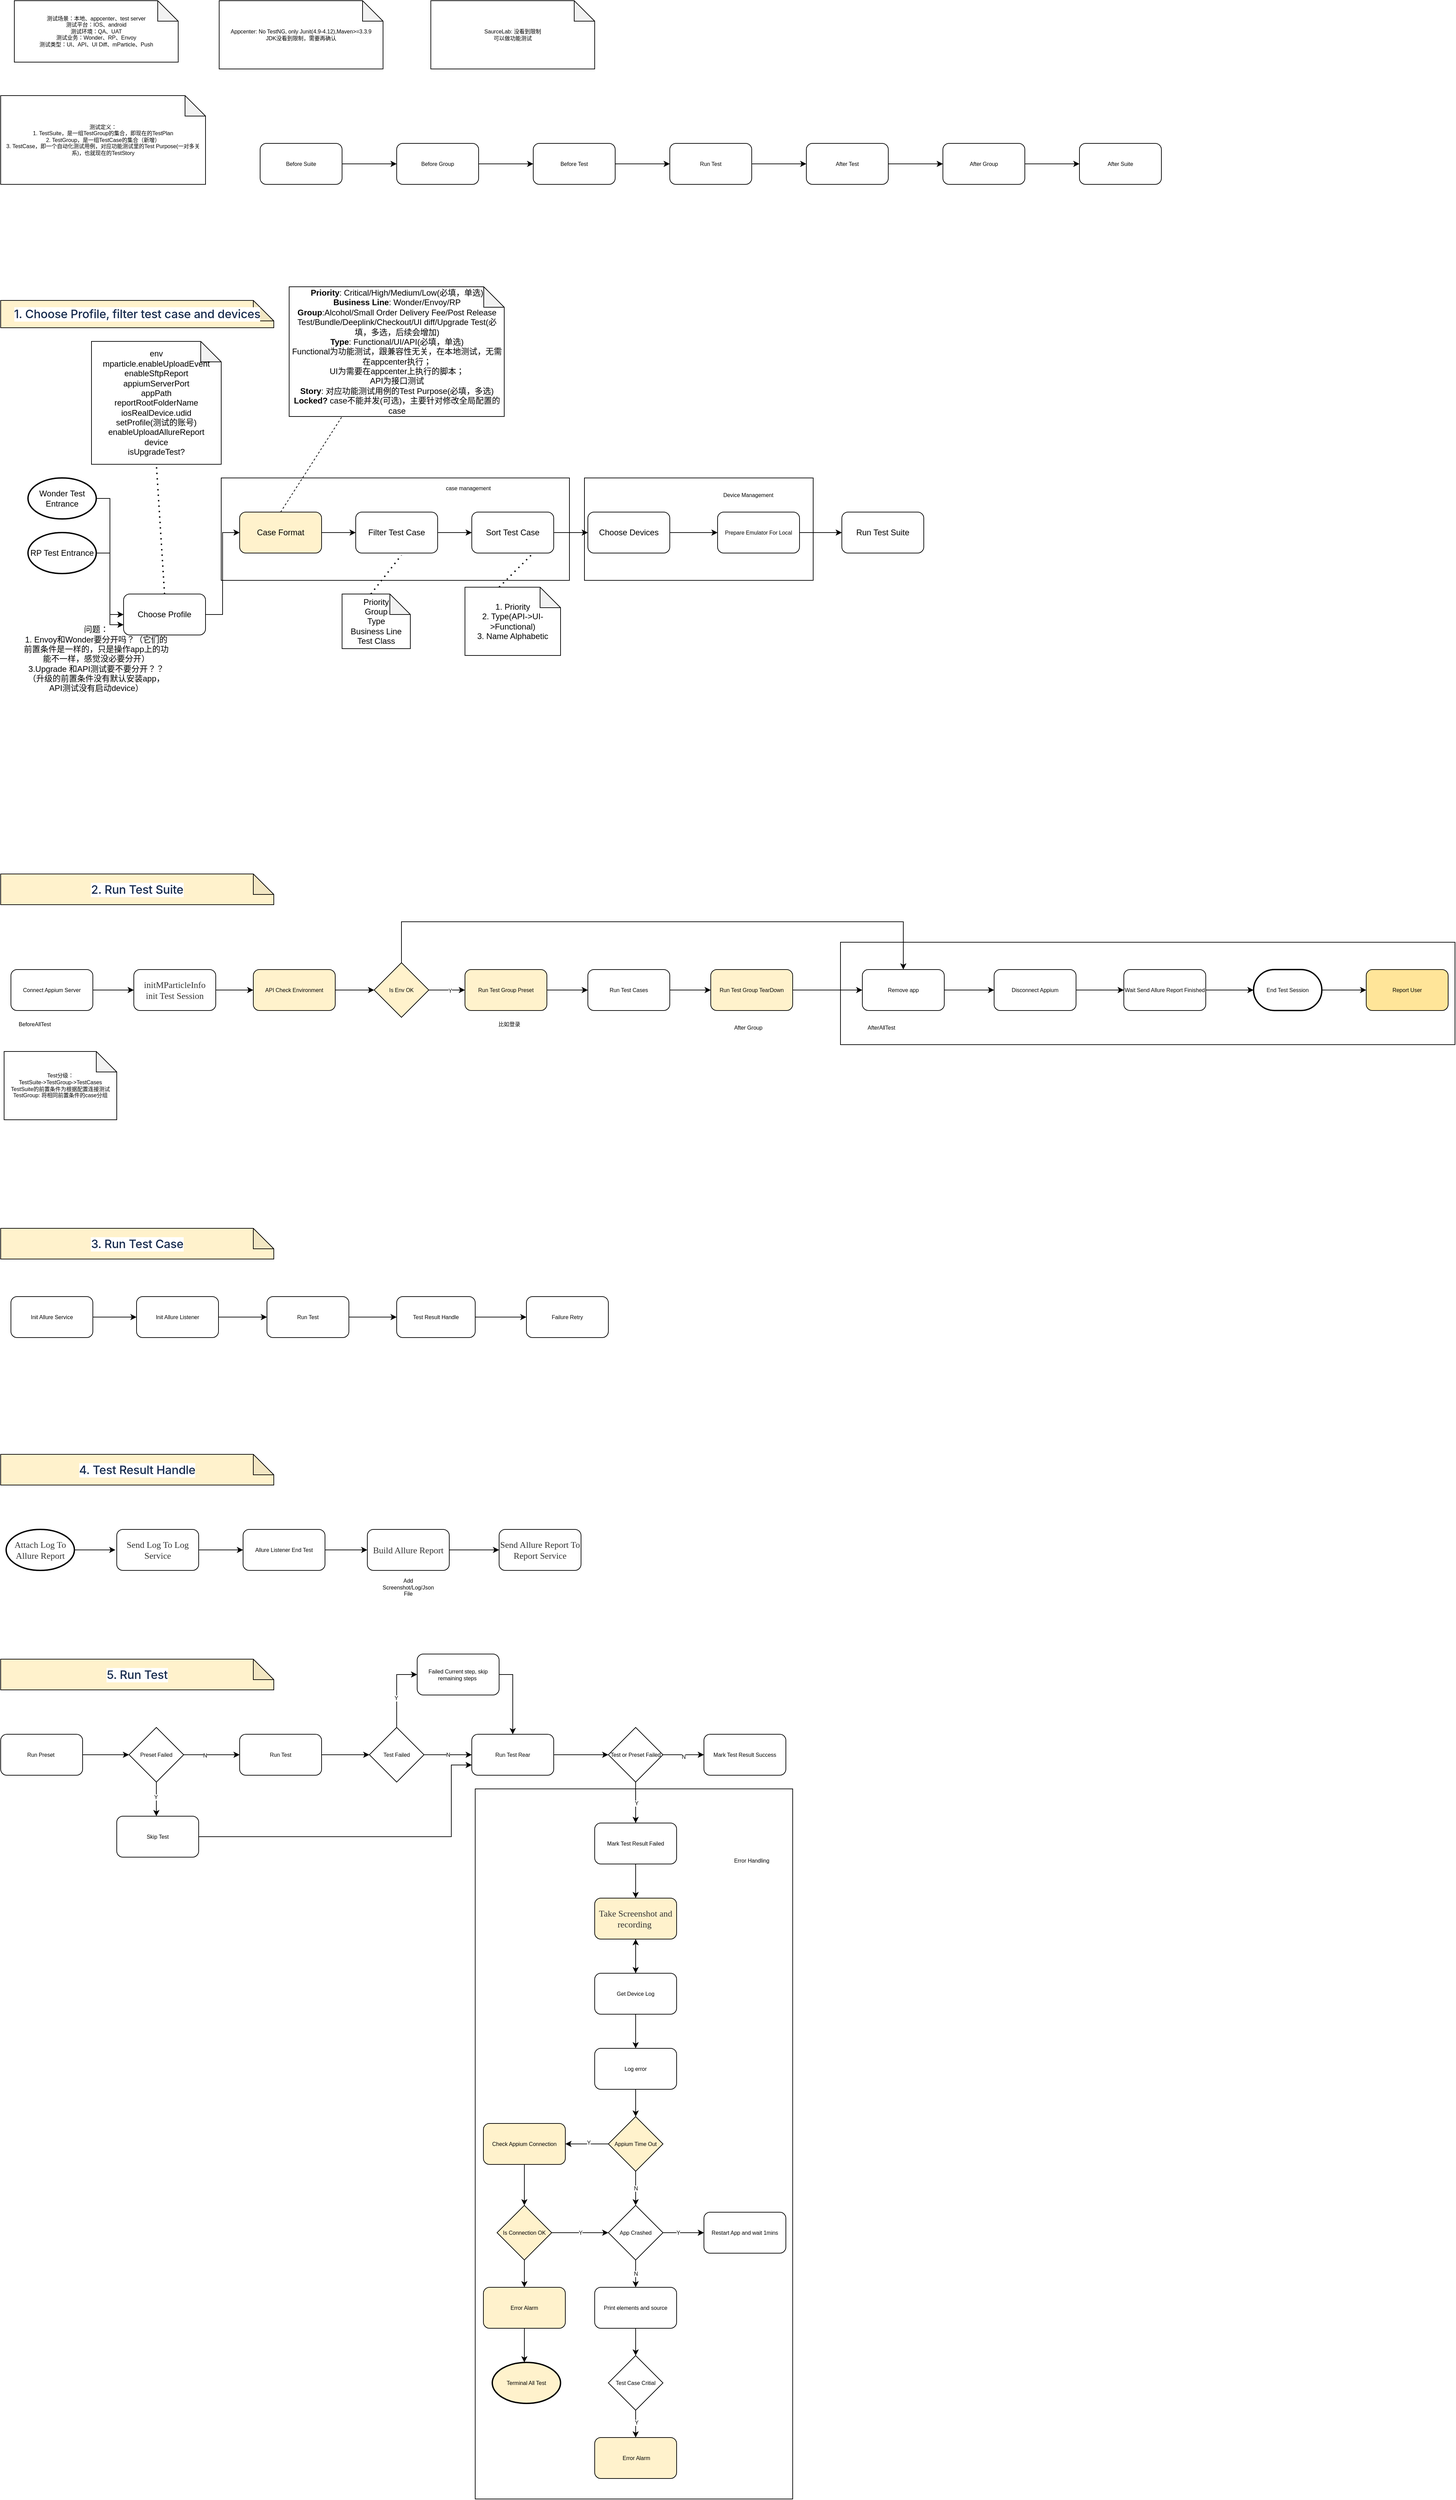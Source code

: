 <mxfile version="20.5.3" type="github" pages="4">
  <diagram id="PNfna8RPtIPcOBtYApfI" name="第 1 页">
    <mxGraphModel dx="1186" dy="1703" grid="1" gridSize="10" guides="1" tooltips="1" connect="1" arrows="1" fold="1" page="1" pageScale="1" pageWidth="827" pageHeight="1169" math="0" shadow="0">
      <root>
        <mxCell id="0" />
        <mxCell id="1" parent="0" />
        <mxCell id="8xBZPE81Iwta4U5oBmo3-30" value="" style="rounded=0;whiteSpace=wrap;html=1;fontSize=8;fillColor=#FFFFFF;" parent="1" vertex="1">
          <mxGeometry x="695" y="1990" width="465" height="1040" as="geometry" />
        </mxCell>
        <mxCell id="BozA1D83keZiOcj3SNHo-187" value="" style="rounded=0;whiteSpace=wrap;html=1;fontSize=8;fillColor=#FFFFFF;" parent="1" vertex="1">
          <mxGeometry x="855" y="70" width="335" height="150" as="geometry" />
        </mxCell>
        <mxCell id="BozA1D83keZiOcj3SNHo-174" value="" style="rounded=0;whiteSpace=wrap;html=1;fontSize=8;fillColor=#FFFFFF;" parent="1" vertex="1">
          <mxGeometry x="323" y="70" width="510" height="150" as="geometry" />
        </mxCell>
        <mxCell id="BozA1D83keZiOcj3SNHo-32" value="" style="rounded=0;whiteSpace=wrap;html=1;fontSize=8;" parent="1" vertex="1">
          <mxGeometry x="1230" y="750" width="900" height="150" as="geometry" />
        </mxCell>
        <mxCell id="YXr3nUFCG6cjJ5tYE9rC-15" style="edgeStyle=orthogonalEdgeStyle;rounded=0;orthogonalLoop=1;jettySize=auto;html=1;exitX=1;exitY=0.5;exitDx=0;exitDy=0;exitPerimeter=0;entryX=0;entryY=0.5;entryDx=0;entryDy=0;" parent="1" source="YXr3nUFCG6cjJ5tYE9rC-6" target="YXr3nUFCG6cjJ5tYE9rC-8" edge="1">
          <mxGeometry relative="1" as="geometry" />
        </mxCell>
        <mxCell id="YXr3nUFCG6cjJ5tYE9rC-6" value="Wonder Test Entrance" style="strokeWidth=2;html=1;shape=mxgraph.flowchart.start_1;whiteSpace=wrap;" parent="1" vertex="1">
          <mxGeometry x="40" y="70" width="100" height="60" as="geometry" />
        </mxCell>
        <mxCell id="BozA1D83keZiOcj3SNHo-180" style="edgeStyle=orthogonalEdgeStyle;rounded=0;orthogonalLoop=1;jettySize=auto;html=1;exitX=1;exitY=0.5;exitDx=0;exitDy=0;exitPerimeter=0;entryX=0;entryY=0.75;entryDx=0;entryDy=0;fontSize=8;" parent="1" source="YXr3nUFCG6cjJ5tYE9rC-7" target="YXr3nUFCG6cjJ5tYE9rC-8" edge="1">
          <mxGeometry relative="1" as="geometry" />
        </mxCell>
        <mxCell id="YXr3nUFCG6cjJ5tYE9rC-7" value="RP Test Entrance" style="strokeWidth=2;html=1;shape=mxgraph.flowchart.start_1;whiteSpace=wrap;" parent="1" vertex="1">
          <mxGeometry x="40" y="150" width="100" height="60" as="geometry" />
        </mxCell>
        <mxCell id="YXr3nUFCG6cjJ5tYE9rC-44" style="edgeStyle=orthogonalEdgeStyle;rounded=0;orthogonalLoop=1;jettySize=auto;html=1;exitX=1;exitY=0.5;exitDx=0;exitDy=0;entryX=0;entryY=0.5;entryDx=0;entryDy=0;" parent="1" source="YXr3nUFCG6cjJ5tYE9rC-8" target="YXr3nUFCG6cjJ5tYE9rC-34" edge="1">
          <mxGeometry relative="1" as="geometry" />
        </mxCell>
        <mxCell id="YXr3nUFCG6cjJ5tYE9rC-8" value="Choose Profile" style="rounded=1;whiteSpace=wrap;html=1;" parent="1" vertex="1">
          <mxGeometry x="180" y="240" width="120" height="60" as="geometry" />
        </mxCell>
        <mxCell id="YXr3nUFCG6cjJ5tYE9rC-46" style="edgeStyle=orthogonalEdgeStyle;rounded=0;orthogonalLoop=1;jettySize=auto;html=1;exitX=1;exitY=0.5;exitDx=0;exitDy=0;entryX=0;entryY=0.5;entryDx=0;entryDy=0;" parent="1" source="YXr3nUFCG6cjJ5tYE9rC-9" target="YXr3nUFCG6cjJ5tYE9rC-11" edge="1">
          <mxGeometry relative="1" as="geometry" />
        </mxCell>
        <mxCell id="YXr3nUFCG6cjJ5tYE9rC-9" value="Filter Test Case" style="rounded=1;whiteSpace=wrap;html=1;" parent="1" vertex="1">
          <mxGeometry x="520" y="120" width="120" height="60" as="geometry" />
        </mxCell>
        <mxCell id="YXr3nUFCG6cjJ5tYE9rC-47" style="edgeStyle=orthogonalEdgeStyle;rounded=0;orthogonalLoop=1;jettySize=auto;html=1;exitX=1;exitY=0.5;exitDx=0;exitDy=0;entryX=0;entryY=0.5;entryDx=0;entryDy=0;" parent="1" source="YXr3nUFCG6cjJ5tYE9rC-11" target="YXr3nUFCG6cjJ5tYE9rC-12" edge="1">
          <mxGeometry relative="1" as="geometry" />
        </mxCell>
        <mxCell id="YXr3nUFCG6cjJ5tYE9rC-11" value="Sort Test Case" style="rounded=1;whiteSpace=wrap;html=1;" parent="1" vertex="1">
          <mxGeometry x="690" y="120" width="120" height="60" as="geometry" />
        </mxCell>
        <mxCell id="BozA1D83keZiOcj3SNHo-184" style="edgeStyle=orthogonalEdgeStyle;rounded=0;orthogonalLoop=1;jettySize=auto;html=1;exitX=1;exitY=0.5;exitDx=0;exitDy=0;entryX=0;entryY=0.5;entryDx=0;entryDy=0;fontSize=8;" parent="1" source="YXr3nUFCG6cjJ5tYE9rC-12" target="BozA1D83keZiOcj3SNHo-183" edge="1">
          <mxGeometry relative="1" as="geometry" />
        </mxCell>
        <mxCell id="YXr3nUFCG6cjJ5tYE9rC-12" value="Choose Devices" style="rounded=1;whiteSpace=wrap;html=1;" parent="1" vertex="1">
          <mxGeometry x="860" y="120" width="120" height="60" as="geometry" />
        </mxCell>
        <mxCell id="YXr3nUFCG6cjJ5tYE9rC-13" value="Run Test Suite" style="rounded=1;whiteSpace=wrap;html=1;" parent="1" vertex="1">
          <mxGeometry x="1232" y="120" width="120" height="60" as="geometry" />
        </mxCell>
        <mxCell id="YXr3nUFCG6cjJ5tYE9rC-14" value="问题：&lt;br&gt;1. Envoy和Wonder要分开吗？（它们的前置条件是一样的，只是操作app上的功能不一样，感觉没必要分开）&lt;br&gt;3.Upgrade 和API测试要不要分开？？（升级的前置条件没有默认安装app，API测试没有启动device）" style="text;html=1;strokeColor=none;fillColor=none;align=center;verticalAlign=middle;whiteSpace=wrap;rounded=0;" parent="1" vertex="1">
          <mxGeometry x="30" y="320" width="220" height="30" as="geometry" />
        </mxCell>
        <mxCell id="YXr3nUFCG6cjJ5tYE9rC-23" value="&lt;h2 style=&quot;margin: 0px; padding: 0px; font-size: 1.43em; line-height: 1.2; color: rgb(23, 43, 77); font-weight: 500; letter-spacing: -0.008em; border-bottom-color: rgb(204, 204, 204); font-family: -apple-system, &amp;quot;system-ui&amp;quot;, &amp;quot;Segoe UI&amp;quot;, Roboto, Oxygen, Ubuntu, &amp;quot;Fira Sans&amp;quot;, &amp;quot;Droid Sans&amp;quot;, &amp;quot;Helvetica Neue&amp;quot;, sans-serif; text-align: start; background-color: rgb(255, 255, 255);&quot; data-renderer-start-pos=&quot;1&quot; id=&quot;1.-Choose-Profile,-filter-test-case-and-devices&quot;&gt;1. Choose Profile, filter test case and devices&lt;/h2&gt;" style="shape=note;whiteSpace=wrap;html=1;backgroundOutline=1;darkOpacity=0.05;fillColor=#FFF2CC;" parent="1" vertex="1">
          <mxGeometry y="-190" width="400" height="40" as="geometry" />
        </mxCell>
        <mxCell id="YXr3nUFCG6cjJ5tYE9rC-26" value="&lt;div&gt;env&lt;br&gt;&lt;/div&gt;&lt;div&gt;mparticle.enableUploadEvent&lt;br&gt;&lt;/div&gt;&lt;div&gt;enableSftpReport&lt;br&gt;&lt;/div&gt;&lt;div&gt;appiumServerPort&lt;br&gt;&lt;/div&gt;&lt;div&gt;appPath&lt;br&gt;&lt;/div&gt;&lt;div&gt;reportRootFolderName&lt;br&gt;&lt;/div&gt;&lt;div&gt;&lt;span style=&quot;background-color: initial;&quot;&gt;iosRealDevice.udid&lt;/span&gt;&lt;br&gt;&lt;/div&gt;&lt;div&gt;setProfile(测试的账号)&lt;br&gt;&lt;/div&gt;&lt;div&gt;&lt;span style=&quot;background-color: initial;&quot;&gt;enableUploadAllureReport&lt;/span&gt;&lt;br&gt;&lt;/div&gt;&lt;div&gt;device&lt;/div&gt;&lt;div&gt;isUpgradeTest?&lt;/div&gt;" style="shape=note;whiteSpace=wrap;html=1;backgroundOutline=1;darkOpacity=0.05;" parent="1" vertex="1">
          <mxGeometry x="133" y="-130" width="190" height="180" as="geometry" />
        </mxCell>
        <mxCell id="YXr3nUFCG6cjJ5tYE9rC-28" style="edgeStyle=orthogonalEdgeStyle;rounded=0;orthogonalLoop=1;jettySize=auto;html=1;exitX=0.5;exitY=1;exitDx=0;exitDy=0;" parent="1" source="YXr3nUFCG6cjJ5tYE9rC-14" target="YXr3nUFCG6cjJ5tYE9rC-14" edge="1">
          <mxGeometry relative="1" as="geometry" />
        </mxCell>
        <mxCell id="YXr3nUFCG6cjJ5tYE9rC-31" value="&lt;b&gt;Priority&lt;/b&gt;: Critical/High/Medium/Low(必填，单选)&lt;br&gt;&lt;b&gt;Business Line&lt;/b&gt;: Wonder/Envoy/RP&lt;br&gt;&lt;b&gt;Group&lt;/b&gt;:Alcohol/Small Order Delivery Fee/Post Release Test/Bundle/Deeplink/Checkout/UI diff/Upgrade Test(必填，多选，后续会增加)&lt;br&gt;&lt;b&gt;Type&lt;/b&gt;: Functional/UI/API(必填，单选)&lt;br&gt;Functional为功能测试，跟兼容性无关，在本地测试，无需在appcenter执行；&lt;br&gt;UI为需要在appcenter上执行的脚本；&lt;br&gt;API为接口测试&lt;br&gt;&lt;b&gt;Story&lt;/b&gt;: 对应功能测试用例的Test Purpose(必填，多选)&lt;br&gt;&lt;b&gt;Locked? &lt;/b&gt;case不能并发(可选)，主要针对修改全局配置的case" style="shape=note;whiteSpace=wrap;html=1;backgroundOutline=1;darkOpacity=0.05;" parent="1" vertex="1">
          <mxGeometry x="422.5" y="-210" width="315" height="190" as="geometry" />
        </mxCell>
        <mxCell id="YXr3nUFCG6cjJ5tYE9rC-45" style="edgeStyle=orthogonalEdgeStyle;rounded=0;orthogonalLoop=1;jettySize=auto;html=1;exitX=1;exitY=0.5;exitDx=0;exitDy=0;entryX=0;entryY=0.5;entryDx=0;entryDy=0;" parent="1" source="YXr3nUFCG6cjJ5tYE9rC-34" target="YXr3nUFCG6cjJ5tYE9rC-9" edge="1">
          <mxGeometry relative="1" as="geometry" />
        </mxCell>
        <mxCell id="YXr3nUFCG6cjJ5tYE9rC-34" value="Case Format" style="rounded=1;whiteSpace=wrap;html=1;fillColor=#FFF2CC;" parent="1" vertex="1">
          <mxGeometry x="350" y="120" width="120" height="60" as="geometry" />
        </mxCell>
        <mxCell id="YXr3nUFCG6cjJ5tYE9rC-39" value="" style="endArrow=none;dashed=1;html=1;rounded=0;exitX=0.5;exitY=0;exitDx=0;exitDy=0;" parent="1" source="YXr3nUFCG6cjJ5tYE9rC-34" edge="1">
          <mxGeometry width="50" height="50" relative="1" as="geometry">
            <mxPoint x="450" y="30" as="sourcePoint" />
            <mxPoint x="500" y="-20" as="targetPoint" />
          </mxGeometry>
        </mxCell>
        <mxCell id="YXr3nUFCG6cjJ5tYE9rC-40" value="Priority&lt;br&gt;Group&lt;br&gt;Type&lt;br&gt;Business Line&lt;br&gt;Test Class" style="shape=note;whiteSpace=wrap;html=1;backgroundOutline=1;darkOpacity=0.05;" parent="1" vertex="1">
          <mxGeometry x="500" y="240" width="100" height="80" as="geometry" />
        </mxCell>
        <mxCell id="YXr3nUFCG6cjJ5tYE9rC-41" value="" style="endArrow=none;dashed=1;html=1;dashPattern=1 3;strokeWidth=2;rounded=0;entryX=0.558;entryY=1.05;entryDx=0;entryDy=0;entryPerimeter=0;exitX=0.422;exitY=0;exitDx=0;exitDy=0;exitPerimeter=0;" parent="1" source="YXr3nUFCG6cjJ5tYE9rC-40" target="YXr3nUFCG6cjJ5tYE9rC-9" edge="1">
          <mxGeometry width="50" height="50" relative="1" as="geometry">
            <mxPoint x="510" y="260" as="sourcePoint" />
            <mxPoint x="560" y="210" as="targetPoint" />
          </mxGeometry>
        </mxCell>
        <mxCell id="YXr3nUFCG6cjJ5tYE9rC-48" value="1. Priority&lt;br&gt;2. Type(API-&amp;gt;UI-&amp;gt;Functional)&lt;br&gt;3. Name Alphabetic" style="shape=note;whiteSpace=wrap;html=1;backgroundOutline=1;darkOpacity=0.05;" parent="1" vertex="1">
          <mxGeometry x="680" y="230" width="140" height="100" as="geometry" />
        </mxCell>
        <mxCell id="YXr3nUFCG6cjJ5tYE9rC-49" value="" style="endArrow=none;dashed=1;html=1;dashPattern=1 3;strokeWidth=2;rounded=0;" parent="1" edge="1">
          <mxGeometry width="50" height="50" relative="1" as="geometry">
            <mxPoint x="730" y="230" as="sourcePoint" />
            <mxPoint x="780" y="180" as="targetPoint" />
          </mxGeometry>
        </mxCell>
        <mxCell id="BozA1D83keZiOcj3SNHo-2" value="&lt;h2 style=&quot;margin: 0px; padding: 0px; font-size: 1.43em; line-height: 1.2; color: rgb(23, 43, 77); font-weight: 500; letter-spacing: -0.008em; border-bottom-color: rgb(204, 204, 204); font-family: -apple-system, &amp;quot;system-ui&amp;quot;, &amp;quot;Segoe UI&amp;quot;, Roboto, Oxygen, Ubuntu, &amp;quot;Fira Sans&amp;quot;, &amp;quot;Droid Sans&amp;quot;, &amp;quot;Helvetica Neue&amp;quot;, sans-serif; text-align: start; background-color: rgb(255, 255, 255);&quot; data-renderer-start-pos=&quot;1&quot; id=&quot;1.-Choose-Profile,-filter-test-case-and-devices&quot;&gt;2. Run Test Suite&lt;/h2&gt;" style="shape=note;whiteSpace=wrap;html=1;backgroundOutline=1;darkOpacity=0.05;fillColor=#FFF2CC;" parent="1" vertex="1">
          <mxGeometry y="650" width="400" height="45" as="geometry" />
        </mxCell>
        <mxCell id="BozA1D83keZiOcj3SNHo-18" style="edgeStyle=orthogonalEdgeStyle;rounded=0;orthogonalLoop=1;jettySize=auto;html=1;exitX=1;exitY=0.5;exitDx=0;exitDy=0;entryX=0;entryY=0.5;entryDx=0;entryDy=0;fontSize=8;" parent="1" source="BozA1D83keZiOcj3SNHo-8" target="BozA1D83keZiOcj3SNHo-9" edge="1">
          <mxGeometry relative="1" as="geometry" />
        </mxCell>
        <mxCell id="BozA1D83keZiOcj3SNHo-8" value="Connect Appium Server" style="rounded=1;whiteSpace=wrap;html=1;fontSize=8;" parent="1" vertex="1">
          <mxGeometry x="15" y="790" width="120" height="60" as="geometry" />
        </mxCell>
        <mxCell id="Q3vBBF_jsPOr56SmM29D-4" style="edgeStyle=orthogonalEdgeStyle;rounded=0;orthogonalLoop=1;jettySize=auto;html=1;exitX=1;exitY=0.5;exitDx=0;exitDy=0;fontSize=8;entryX=0;entryY=0.5;entryDx=0;entryDy=0;" parent="1" source="BozA1D83keZiOcj3SNHo-9" target="Q3vBBF_jsPOr56SmM29D-1" edge="1">
          <mxGeometry relative="1" as="geometry" />
        </mxCell>
        <mxCell id="BozA1D83keZiOcj3SNHo-9" value="&lt;span style=&quot;color: rgb(50, 50, 50); font-family: 微软雅黑; font-size: 13px; background-color: rgba(255, 255, 255, 0.01);&quot;&gt;initMParticleInfo&lt;/span&gt;&lt;br style=&quot;color: rgb(50, 50, 50); font-family: 微软雅黑; font-size: 13px;&quot;&gt;&lt;span style=&quot;color: rgb(50, 50, 50); font-family: 微软雅黑; font-size: 13px; background-color: rgba(255, 255, 255, 0.01);&quot;&gt;init Test Session&lt;/span&gt;" style="rounded=1;whiteSpace=wrap;html=1;fontSize=8;" parent="1" vertex="1">
          <mxGeometry x="195" y="790" width="120" height="60" as="geometry" />
        </mxCell>
        <mxCell id="BozA1D83keZiOcj3SNHo-61" style="edgeStyle=orthogonalEdgeStyle;rounded=0;orthogonalLoop=1;jettySize=auto;html=1;exitX=1;exitY=0.5;exitDx=0;exitDy=0;entryX=0;entryY=0.5;entryDx=0;entryDy=0;fontSize=8;" parent="1" source="BozA1D83keZiOcj3SNHo-12" target="BozA1D83keZiOcj3SNHo-59" edge="1">
          <mxGeometry relative="1" as="geometry" />
        </mxCell>
        <mxCell id="BozA1D83keZiOcj3SNHo-12" value="Run Test Group Preset" style="rounded=1;whiteSpace=wrap;html=1;fontSize=8;fillColor=#FFF2CC;" parent="1" vertex="1">
          <mxGeometry x="680" y="790" width="120" height="60" as="geometry" />
        </mxCell>
        <mxCell id="BozA1D83keZiOcj3SNHo-21" style="edgeStyle=orthogonalEdgeStyle;rounded=0;orthogonalLoop=1;jettySize=auto;html=1;exitX=1;exitY=0.5;exitDx=0;exitDy=0;entryX=0;entryY=0.5;entryDx=0;entryDy=0;fontSize=8;" parent="1" source="BozA1D83keZiOcj3SNHo-13" target="BozA1D83keZiOcj3SNHo-14" edge="1">
          <mxGeometry relative="1" as="geometry" />
        </mxCell>
        <mxCell id="BozA1D83keZiOcj3SNHo-13" value="Remove app" style="rounded=1;whiteSpace=wrap;html=1;fontSize=8;" parent="1" vertex="1">
          <mxGeometry x="1262" y="790" width="120" height="60" as="geometry" />
        </mxCell>
        <mxCell id="BozA1D83keZiOcj3SNHo-22" style="edgeStyle=orthogonalEdgeStyle;rounded=0;orthogonalLoop=1;jettySize=auto;html=1;exitX=1;exitY=0.5;exitDx=0;exitDy=0;entryX=0;entryY=0.5;entryDx=0;entryDy=0;fontSize=8;" parent="1" source="BozA1D83keZiOcj3SNHo-14" target="BozA1D83keZiOcj3SNHo-15" edge="1">
          <mxGeometry relative="1" as="geometry" />
        </mxCell>
        <mxCell id="BozA1D83keZiOcj3SNHo-14" value="Disconnect Appium" style="rounded=1;whiteSpace=wrap;html=1;fontSize=8;" parent="1" vertex="1">
          <mxGeometry x="1455" y="790" width="120" height="60" as="geometry" />
        </mxCell>
        <mxCell id="BozA1D83keZiOcj3SNHo-23" style="edgeStyle=orthogonalEdgeStyle;rounded=0;orthogonalLoop=1;jettySize=auto;html=1;exitX=1;exitY=0.5;exitDx=0;exitDy=0;entryX=0;entryY=0.5;entryDx=0;entryDy=0;entryPerimeter=0;fontSize=8;" parent="1" source="BozA1D83keZiOcj3SNHo-15" target="BozA1D83keZiOcj3SNHo-16" edge="1">
          <mxGeometry relative="1" as="geometry" />
        </mxCell>
        <mxCell id="BozA1D83keZiOcj3SNHo-15" value="Wait Send Allure Report Finished" style="rounded=1;whiteSpace=wrap;html=1;fontSize=8;" parent="1" vertex="1">
          <mxGeometry x="1645" y="790" width="120" height="60" as="geometry" />
        </mxCell>
        <mxCell id="VlwEe_tu_5aF-Rc9iolG-13" style="edgeStyle=orthogonalEdgeStyle;rounded=0;orthogonalLoop=1;jettySize=auto;html=1;exitX=1;exitY=0.5;exitDx=0;exitDy=0;exitPerimeter=0;entryX=0;entryY=0.5;entryDx=0;entryDy=0;fontSize=8;" parent="1" source="BozA1D83keZiOcj3SNHo-16" target="VlwEe_tu_5aF-Rc9iolG-12" edge="1">
          <mxGeometry relative="1" as="geometry" />
        </mxCell>
        <mxCell id="BozA1D83keZiOcj3SNHo-16" value="End Test Session" style="strokeWidth=2;html=1;shape=mxgraph.flowchart.terminator;whiteSpace=wrap;fontSize=8;" parent="1" vertex="1">
          <mxGeometry x="1835" y="790" width="100" height="60" as="geometry" />
        </mxCell>
        <mxCell id="BozA1D83keZiOcj3SNHo-24" value="&lt;h2 style=&quot;margin: 0px; padding: 0px; font-size: 1.43em; line-height: 1.2; color: rgb(23, 43, 77); font-weight: 500; letter-spacing: -0.008em; border-bottom-color: rgb(204, 204, 204); font-family: -apple-system, &amp;quot;system-ui&amp;quot;, &amp;quot;Segoe UI&amp;quot;, Roboto, Oxygen, Ubuntu, &amp;quot;Fira Sans&amp;quot;, &amp;quot;Droid Sans&amp;quot;, &amp;quot;Helvetica Neue&amp;quot;, sans-serif; text-align: start; background-color: rgb(255, 255, 255);&quot; data-renderer-start-pos=&quot;1&quot; id=&quot;1.-Choose-Profile,-filter-test-case-and-devices&quot;&gt;3. Run Test Case&lt;/h2&gt;" style="shape=note;whiteSpace=wrap;html=1;backgroundOutline=1;darkOpacity=0.05;fillColor=#FFF2CC;" parent="1" vertex="1">
          <mxGeometry y="1169" width="400" height="45" as="geometry" />
        </mxCell>
        <mxCell id="BozA1D83keZiOcj3SNHo-28" value="测试场景：本地、appcenter、test server&lt;br&gt;测试平台：IOS、android&lt;br&gt;测试环境：QA、UAT&lt;br&gt;测试业务：Wonder、RP、Envoy&lt;br&gt;测试类型：UI、API、UI Diff、mParticle、Push" style="shape=note;whiteSpace=wrap;html=1;backgroundOutline=1;darkOpacity=0.05;fontSize=8;" parent="1" vertex="1">
          <mxGeometry x="20" y="-629" width="240" height="90" as="geometry" />
        </mxCell>
        <mxCell id="BozA1D83keZiOcj3SNHo-29" value="BeforeAllTest" style="text;html=1;strokeColor=none;fillColor=none;align=center;verticalAlign=middle;whiteSpace=wrap;rounded=0;fontSize=8;" parent="1" vertex="1">
          <mxGeometry x="20" y="855" width="60" height="30" as="geometry" />
        </mxCell>
        <mxCell id="BozA1D83keZiOcj3SNHo-30" value="Appcenter: No TestNG, only Junit(4.9-4.12),Maven&amp;gt;=3.3.9&lt;br&gt;JDK没看到限制，需要再确认" style="shape=note;whiteSpace=wrap;html=1;backgroundOutline=1;darkOpacity=0.05;fontSize=8;" parent="1" vertex="1">
          <mxGeometry x="320" y="-629" width="240" height="100" as="geometry" />
        </mxCell>
        <mxCell id="BozA1D83keZiOcj3SNHo-31" value="SaurceLab: 没看到限制&lt;br&gt;可以做功能测试" style="shape=note;whiteSpace=wrap;html=1;backgroundOutline=1;darkOpacity=0.05;fontSize=8;" parent="1" vertex="1">
          <mxGeometry x="630" y="-629" width="240" height="100" as="geometry" />
        </mxCell>
        <mxCell id="BozA1D83keZiOcj3SNHo-33" value="AfterAllTest" style="text;html=1;strokeColor=none;fillColor=none;align=center;verticalAlign=middle;whiteSpace=wrap;rounded=0;fontSize=8;" parent="1" vertex="1">
          <mxGeometry x="1260" y="860" width="60" height="30" as="geometry" />
        </mxCell>
        <mxCell id="BozA1D83keZiOcj3SNHo-42" style="edgeStyle=orthogonalEdgeStyle;rounded=0;orthogonalLoop=1;jettySize=auto;html=1;exitX=1;exitY=0.5;exitDx=0;exitDy=0;entryX=0;entryY=0.5;entryDx=0;entryDy=0;fontSize=8;" parent="1" source="BozA1D83keZiOcj3SNHo-34" target="BozA1D83keZiOcj3SNHo-35" edge="1">
          <mxGeometry relative="1" as="geometry" />
        </mxCell>
        <mxCell id="BozA1D83keZiOcj3SNHo-34" value="Init Allure Service" style="rounded=1;whiteSpace=wrap;html=1;fontSize=8;" parent="1" vertex="1">
          <mxGeometry x="15" y="1269" width="120" height="60" as="geometry" />
        </mxCell>
        <mxCell id="y4KoqyMoG_iEzrM2vtVf-2" style="edgeStyle=orthogonalEdgeStyle;rounded=0;orthogonalLoop=1;jettySize=auto;html=1;exitX=1;exitY=0.5;exitDx=0;exitDy=0;fontSize=8;" parent="1" source="BozA1D83keZiOcj3SNHo-35" target="BozA1D83keZiOcj3SNHo-38" edge="1">
          <mxGeometry relative="1" as="geometry" />
        </mxCell>
        <mxCell id="BozA1D83keZiOcj3SNHo-35" value="Init Allure Listener" style="rounded=1;whiteSpace=wrap;html=1;fontSize=8;" parent="1" vertex="1">
          <mxGeometry x="199" y="1269" width="120" height="60" as="geometry" />
        </mxCell>
        <mxCell id="y4KoqyMoG_iEzrM2vtVf-3" style="edgeStyle=orthogonalEdgeStyle;rounded=0;orthogonalLoop=1;jettySize=auto;html=1;exitX=1;exitY=0.5;exitDx=0;exitDy=0;fontSize=8;" parent="1" source="BozA1D83keZiOcj3SNHo-38" target="BozA1D83keZiOcj3SNHo-51" edge="1">
          <mxGeometry relative="1" as="geometry" />
        </mxCell>
        <mxCell id="BozA1D83keZiOcj3SNHo-38" value="Run Test" style="rounded=1;whiteSpace=wrap;html=1;fontSize=8;" parent="1" vertex="1">
          <mxGeometry x="390" y="1269" width="120" height="60" as="geometry" />
        </mxCell>
        <mxCell id="BozA1D83keZiOcj3SNHo-88" style="edgeStyle=orthogonalEdgeStyle;rounded=0;orthogonalLoop=1;jettySize=auto;html=1;exitX=1;exitY=0.5;exitDx=0;exitDy=0;entryX=0;entryY=0.5;entryDx=0;entryDy=0;fontSize=8;" parent="1" source="BozA1D83keZiOcj3SNHo-51" target="BozA1D83keZiOcj3SNHo-87" edge="1">
          <mxGeometry relative="1" as="geometry" />
        </mxCell>
        <mxCell id="BozA1D83keZiOcj3SNHo-51" value="Test Result Handle" style="rounded=1;whiteSpace=wrap;html=1;fontSize=8;" parent="1" vertex="1">
          <mxGeometry x="580" y="1269" width="115" height="60" as="geometry" />
        </mxCell>
        <mxCell id="BozA1D83keZiOcj3SNHo-56" value="&lt;h2 style=&quot;margin: 0px; padding: 0px; font-size: 1.43em; line-height: 1.2; color: rgb(23, 43, 77); font-weight: 500; letter-spacing: -0.008em; border-bottom-color: rgb(204, 204, 204); font-family: -apple-system, &amp;quot;system-ui&amp;quot;, &amp;quot;Segoe UI&amp;quot;, Roboto, Oxygen, Ubuntu, &amp;quot;Fira Sans&amp;quot;, &amp;quot;Droid Sans&amp;quot;, &amp;quot;Helvetica Neue&amp;quot;, sans-serif; text-align: start; background-color: rgb(255, 255, 255);&quot; data-renderer-start-pos=&quot;1&quot; id=&quot;1.-Choose-Profile,-filter-test-case-and-devices&quot;&gt;4. Test Result Handle&lt;/h2&gt;" style="shape=note;whiteSpace=wrap;html=1;backgroundOutline=1;darkOpacity=0.05;fillColor=#FFF2CC;" parent="1" vertex="1">
          <mxGeometry y="1500" width="400" height="45" as="geometry" />
        </mxCell>
        <mxCell id="BozA1D83keZiOcj3SNHo-63" style="edgeStyle=orthogonalEdgeStyle;rounded=0;orthogonalLoop=1;jettySize=auto;html=1;exitX=1;exitY=0.5;exitDx=0;exitDy=0;entryX=0;entryY=0.5;entryDx=0;entryDy=0;fontSize=8;" parent="1" source="BozA1D83keZiOcj3SNHo-59" target="BozA1D83keZiOcj3SNHo-62" edge="1">
          <mxGeometry relative="1" as="geometry" />
        </mxCell>
        <mxCell id="BozA1D83keZiOcj3SNHo-59" value="Run Test Cases" style="rounded=1;whiteSpace=wrap;html=1;fontSize=8;" parent="1" vertex="1">
          <mxGeometry x="860" y="790" width="120" height="60" as="geometry" />
        </mxCell>
        <mxCell id="BozA1D83keZiOcj3SNHo-60" value="Test分级：&lt;br&gt;TestSuite-&amp;gt;TestGroup-&amp;gt;TestCases&lt;br&gt;TestSuite的前置条件为根据配置连接测试&lt;br&gt;TestGroup: 将相同前置条件的case分组" style="shape=note;whiteSpace=wrap;html=1;backgroundOutline=1;darkOpacity=0.05;fontSize=8;" parent="1" vertex="1">
          <mxGeometry x="5" y="910" width="165" height="100" as="geometry" />
        </mxCell>
        <mxCell id="BozA1D83keZiOcj3SNHo-65" style="edgeStyle=orthogonalEdgeStyle;rounded=0;orthogonalLoop=1;jettySize=auto;html=1;exitX=1;exitY=0.5;exitDx=0;exitDy=0;entryX=0;entryY=0.5;entryDx=0;entryDy=0;fontSize=8;" parent="1" source="BozA1D83keZiOcj3SNHo-62" target="BozA1D83keZiOcj3SNHo-13" edge="1">
          <mxGeometry relative="1" as="geometry" />
        </mxCell>
        <mxCell id="BozA1D83keZiOcj3SNHo-62" value="Run Test Group TearDown" style="rounded=1;whiteSpace=wrap;html=1;fontSize=8;fillColor=#FFF2CC;" parent="1" vertex="1">
          <mxGeometry x="1040" y="790" width="120" height="60" as="geometry" />
        </mxCell>
        <mxCell id="BozA1D83keZiOcj3SNHo-69" value="After Group" style="text;html=1;strokeColor=none;fillColor=none;align=center;verticalAlign=middle;whiteSpace=wrap;rounded=0;fontSize=8;" parent="1" vertex="1">
          <mxGeometry x="1065" y="860" width="60" height="30" as="geometry" />
        </mxCell>
        <mxCell id="BozA1D83keZiOcj3SNHo-71" value="测试定义：&lt;br&gt;1. TestSuite，是一组TestGroup的集合，即现在的TestPlan&lt;br&gt;2. TestGroup，是一组TestCase的集合（新增）&lt;br&gt;3. TestCase，即一个自动化测试用例，对应功能测试里的Test Purpose(一对多关系)，也就现在的TestStory" style="shape=note;whiteSpace=wrap;html=1;backgroundOutline=1;darkOpacity=0.05;fontSize=8;" parent="1" vertex="1">
          <mxGeometry y="-490" width="300" height="130" as="geometry" />
        </mxCell>
        <mxCell id="BozA1D83keZiOcj3SNHo-74" value="" style="edgeStyle=orthogonalEdgeStyle;rounded=0;orthogonalLoop=1;jettySize=auto;html=1;fontSize=8;" parent="1" source="BozA1D83keZiOcj3SNHo-72" target="BozA1D83keZiOcj3SNHo-73" edge="1">
          <mxGeometry relative="1" as="geometry" />
        </mxCell>
        <mxCell id="BozA1D83keZiOcj3SNHo-72" value="Before Suite" style="rounded=1;whiteSpace=wrap;html=1;fontSize=8;" parent="1" vertex="1">
          <mxGeometry x="380" y="-420" width="120" height="60" as="geometry" />
        </mxCell>
        <mxCell id="BozA1D83keZiOcj3SNHo-76" value="" style="edgeStyle=orthogonalEdgeStyle;rounded=0;orthogonalLoop=1;jettySize=auto;html=1;fontSize=8;" parent="1" source="BozA1D83keZiOcj3SNHo-73" target="BozA1D83keZiOcj3SNHo-75" edge="1">
          <mxGeometry relative="1" as="geometry" />
        </mxCell>
        <mxCell id="BozA1D83keZiOcj3SNHo-73" value="Before Group" style="whiteSpace=wrap;html=1;fontSize=8;rounded=1;" parent="1" vertex="1">
          <mxGeometry x="580" y="-420" width="120" height="60" as="geometry" />
        </mxCell>
        <mxCell id="BozA1D83keZiOcj3SNHo-78" value="" style="edgeStyle=orthogonalEdgeStyle;rounded=0;orthogonalLoop=1;jettySize=auto;html=1;fontSize=8;" parent="1" source="BozA1D83keZiOcj3SNHo-75" target="BozA1D83keZiOcj3SNHo-77" edge="1">
          <mxGeometry relative="1" as="geometry" />
        </mxCell>
        <mxCell id="BozA1D83keZiOcj3SNHo-75" value="Before Test" style="whiteSpace=wrap;html=1;fontSize=8;rounded=1;" parent="1" vertex="1">
          <mxGeometry x="780" y="-420" width="120" height="60" as="geometry" />
        </mxCell>
        <mxCell id="BozA1D83keZiOcj3SNHo-80" value="" style="edgeStyle=orthogonalEdgeStyle;rounded=0;orthogonalLoop=1;jettySize=auto;html=1;fontSize=8;" parent="1" source="BozA1D83keZiOcj3SNHo-77" target="BozA1D83keZiOcj3SNHo-79" edge="1">
          <mxGeometry relative="1" as="geometry" />
        </mxCell>
        <mxCell id="BozA1D83keZiOcj3SNHo-77" value="Run Test" style="whiteSpace=wrap;html=1;fontSize=8;rounded=1;" parent="1" vertex="1">
          <mxGeometry x="980" y="-420" width="120" height="60" as="geometry" />
        </mxCell>
        <mxCell id="BozA1D83keZiOcj3SNHo-82" value="" style="edgeStyle=orthogonalEdgeStyle;rounded=0;orthogonalLoop=1;jettySize=auto;html=1;fontSize=8;" parent="1" source="BozA1D83keZiOcj3SNHo-79" target="BozA1D83keZiOcj3SNHo-81" edge="1">
          <mxGeometry relative="1" as="geometry" />
        </mxCell>
        <mxCell id="BozA1D83keZiOcj3SNHo-79" value="After Test" style="whiteSpace=wrap;html=1;fontSize=8;rounded=1;" parent="1" vertex="1">
          <mxGeometry x="1180" y="-420" width="120" height="60" as="geometry" />
        </mxCell>
        <mxCell id="BozA1D83keZiOcj3SNHo-84" value="" style="edgeStyle=orthogonalEdgeStyle;rounded=0;orthogonalLoop=1;jettySize=auto;html=1;fontSize=8;" parent="1" source="BozA1D83keZiOcj3SNHo-81" target="BozA1D83keZiOcj3SNHo-83" edge="1">
          <mxGeometry relative="1" as="geometry" />
        </mxCell>
        <mxCell id="BozA1D83keZiOcj3SNHo-81" value="After Group" style="whiteSpace=wrap;html=1;fontSize=8;rounded=1;" parent="1" vertex="1">
          <mxGeometry x="1380" y="-420" width="120" height="60" as="geometry" />
        </mxCell>
        <mxCell id="BozA1D83keZiOcj3SNHo-83" value="After Suite" style="whiteSpace=wrap;html=1;fontSize=8;rounded=1;" parent="1" vertex="1">
          <mxGeometry x="1580" y="-420" width="120" height="60" as="geometry" />
        </mxCell>
        <mxCell id="BozA1D83keZiOcj3SNHo-85" value="比如登录" style="text;html=1;strokeColor=none;fillColor=none;align=center;verticalAlign=middle;whiteSpace=wrap;rounded=0;fontSize=8;" parent="1" vertex="1">
          <mxGeometry x="715" y="855" width="60" height="30" as="geometry" />
        </mxCell>
        <mxCell id="BozA1D83keZiOcj3SNHo-87" value="Failure Retry" style="rounded=1;whiteSpace=wrap;html=1;fontSize=8;" parent="1" vertex="1">
          <mxGeometry x="770" y="1269" width="120" height="60" as="geometry" />
        </mxCell>
        <mxCell id="BozA1D83keZiOcj3SNHo-90" value="&lt;span style=&quot;color: rgb(50, 50, 50); font-family: 微软雅黑; font-size: 13px; background-color: rgba(255, 255, 255, 0.01);&quot;&gt;Attach Log To Allure Report&lt;/span&gt;" style="strokeWidth=2;html=1;shape=mxgraph.flowchart.start_1;whiteSpace=wrap;fontSize=8;" parent="1" vertex="1">
          <mxGeometry x="8" y="1610" width="100" height="60" as="geometry" />
        </mxCell>
        <mxCell id="BozA1D83keZiOcj3SNHo-95" style="edgeStyle=orthogonalEdgeStyle;rounded=0;orthogonalLoop=1;jettySize=auto;html=1;exitX=1;exitY=0.5;exitDx=0;exitDy=0;fontSize=8;" parent="1" edge="1">
          <mxGeometry relative="1" as="geometry">
            <mxPoint x="168" y="1640" as="targetPoint" />
            <mxPoint x="108" y="1640" as="sourcePoint" />
          </mxGeometry>
        </mxCell>
        <mxCell id="BozA1D83keZiOcj3SNHo-102" style="edgeStyle=orthogonalEdgeStyle;rounded=0;orthogonalLoop=1;jettySize=auto;html=1;exitX=1;exitY=0.5;exitDx=0;exitDy=0;fontSize=8;" parent="1" source="BozA1D83keZiOcj3SNHo-96" target="BozA1D83keZiOcj3SNHo-98" edge="1">
          <mxGeometry relative="1" as="geometry" />
        </mxCell>
        <mxCell id="BozA1D83keZiOcj3SNHo-96" value="Allure Listener End Test" style="rounded=1;whiteSpace=wrap;html=1;fontSize=8;" parent="1" vertex="1">
          <mxGeometry x="355" y="1610" width="120" height="60" as="geometry" />
        </mxCell>
        <mxCell id="BozA1D83keZiOcj3SNHo-100" style="edgeStyle=orthogonalEdgeStyle;rounded=0;orthogonalLoop=1;jettySize=auto;html=1;exitX=1;exitY=0.5;exitDx=0;exitDy=0;entryX=0;entryY=0.5;entryDx=0;entryDy=0;fontSize=8;" parent="1" source="BozA1D83keZiOcj3SNHo-98" target="BozA1D83keZiOcj3SNHo-99" edge="1">
          <mxGeometry relative="1" as="geometry" />
        </mxCell>
        <mxCell id="BozA1D83keZiOcj3SNHo-98" value="&lt;font face=&quot;微软雅黑&quot; color=&quot;#323232&quot;&gt;&lt;span style=&quot;font-size: 13px; background-color: rgba(255, 255, 255, 0.01);&quot;&gt;Build Allure Report&lt;/span&gt;&lt;/font&gt;" style="rounded=1;whiteSpace=wrap;html=1;fontSize=8;" parent="1" vertex="1">
          <mxGeometry x="537" y="1610" width="120" height="60" as="geometry" />
        </mxCell>
        <mxCell id="BozA1D83keZiOcj3SNHo-99" value="&lt;span style=&quot;color: rgb(50, 50, 50); font-family: 微软雅黑; font-size: 13px; background-color: rgba(255, 255, 255, 0.01);&quot;&gt;Send Allure Report To Report Service&lt;/span&gt;" style="rounded=1;whiteSpace=wrap;html=1;fontSize=8;" parent="1" vertex="1">
          <mxGeometry x="730" y="1610" width="120" height="60" as="geometry" />
        </mxCell>
        <mxCell id="BozA1D83keZiOcj3SNHo-104" style="edgeStyle=orthogonalEdgeStyle;rounded=0;orthogonalLoop=1;jettySize=auto;html=1;exitX=1;exitY=0.5;exitDx=0;exitDy=0;entryX=0;entryY=0.5;entryDx=0;entryDy=0;fontSize=8;" parent="1" source="BozA1D83keZiOcj3SNHo-103" target="BozA1D83keZiOcj3SNHo-96" edge="1">
          <mxGeometry relative="1" as="geometry" />
        </mxCell>
        <mxCell id="BozA1D83keZiOcj3SNHo-103" value="&lt;font face=&quot;微软雅黑&quot; color=&quot;#323232&quot;&gt;&lt;span style=&quot;font-size: 13px; background-color: rgba(255, 255, 255, 0.01);&quot;&gt;Send Log To Log Service&lt;/span&gt;&lt;/font&gt;" style="rounded=1;whiteSpace=wrap;html=1;fontSize=8;" parent="1" vertex="1">
          <mxGeometry x="170" y="1610" width="120" height="60" as="geometry" />
        </mxCell>
        <mxCell id="BozA1D83keZiOcj3SNHo-105" value="&lt;h2 style=&quot;margin: 0px; padding: 0px; font-size: 1.43em; line-height: 1.2; color: rgb(23, 43, 77); font-weight: 500; letter-spacing: -0.008em; border-bottom-color: rgb(204, 204, 204); font-family: -apple-system, &amp;quot;system-ui&amp;quot;, &amp;quot;Segoe UI&amp;quot;, Roboto, Oxygen, Ubuntu, &amp;quot;Fira Sans&amp;quot;, &amp;quot;Droid Sans&amp;quot;, &amp;quot;Helvetica Neue&amp;quot;, sans-serif; text-align: start; background-color: rgb(255, 255, 255);&quot; data-renderer-start-pos=&quot;1&quot; id=&quot;1.-Choose-Profile,-filter-test-case-and-devices&quot;&gt;5. Run Test&lt;/h2&gt;" style="shape=note;whiteSpace=wrap;html=1;backgroundOutline=1;darkOpacity=0.05;fillColor=#FFF2CC;" parent="1" vertex="1">
          <mxGeometry y="1800" width="400" height="45" as="geometry" />
        </mxCell>
        <mxCell id="BozA1D83keZiOcj3SNHo-109" style="edgeStyle=orthogonalEdgeStyle;rounded=0;orthogonalLoop=1;jettySize=auto;html=1;exitX=1;exitY=0.5;exitDx=0;exitDy=0;entryX=0;entryY=0.5;entryDx=0;entryDy=0;fontSize=8;" parent="1" source="BozA1D83keZiOcj3SNHo-107" target="BozA1D83keZiOcj3SNHo-108" edge="1">
          <mxGeometry relative="1" as="geometry" />
        </mxCell>
        <mxCell id="BozA1D83keZiOcj3SNHo-107" value="Run Preset&amp;nbsp;" style="rounded=1;whiteSpace=wrap;html=1;fontSize=8;fillColor=#FFFFFF;" parent="1" vertex="1">
          <mxGeometry y="1910" width="120" height="60" as="geometry" />
        </mxCell>
        <mxCell id="BozA1D83keZiOcj3SNHo-117" style="edgeStyle=orthogonalEdgeStyle;rounded=0;orthogonalLoop=1;jettySize=auto;html=1;exitX=1;exitY=0.5;exitDx=0;exitDy=0;fontSize=8;entryX=0;entryY=0.5;entryDx=0;entryDy=0;" parent="1" source="BozA1D83keZiOcj3SNHo-108" target="BozA1D83keZiOcj3SNHo-110" edge="1">
          <mxGeometry relative="1" as="geometry">
            <mxPoint x="290" y="1940" as="targetPoint" />
          </mxGeometry>
        </mxCell>
        <mxCell id="BozA1D83keZiOcj3SNHo-118" value="N" style="edgeLabel;html=1;align=center;verticalAlign=middle;resizable=0;points=[];fontSize=8;" parent="BozA1D83keZiOcj3SNHo-117" vertex="1" connectable="0">
          <mxGeometry x="-0.261" y="-1" relative="1" as="geometry">
            <mxPoint as="offset" />
          </mxGeometry>
        </mxCell>
        <mxCell id="BozA1D83keZiOcj3SNHo-119" style="edgeStyle=orthogonalEdgeStyle;rounded=0;orthogonalLoop=1;jettySize=auto;html=1;exitX=0.5;exitY=1;exitDx=0;exitDy=0;fontSize=8;" parent="1" source="BozA1D83keZiOcj3SNHo-108" edge="1">
          <mxGeometry relative="1" as="geometry">
            <mxPoint x="228" y="2030" as="targetPoint" />
          </mxGeometry>
        </mxCell>
        <mxCell id="BozA1D83keZiOcj3SNHo-121" value="Y" style="edgeLabel;html=1;align=center;verticalAlign=middle;resizable=0;points=[];fontSize=8;" parent="BozA1D83keZiOcj3SNHo-119" vertex="1" connectable="0">
          <mxGeometry x="-0.12" y="-1" relative="1" as="geometry">
            <mxPoint as="offset" />
          </mxGeometry>
        </mxCell>
        <mxCell id="BozA1D83keZiOcj3SNHo-108" value="Preset Failed" style="rhombus;whiteSpace=wrap;html=1;fontSize=8;fillColor=#FFFFFF;" parent="1" vertex="1">
          <mxGeometry x="188" y="1900" width="80" height="80" as="geometry" />
        </mxCell>
        <mxCell id="BozA1D83keZiOcj3SNHo-134" style="edgeStyle=orthogonalEdgeStyle;rounded=0;orthogonalLoop=1;jettySize=auto;html=1;exitX=1;exitY=0.5;exitDx=0;exitDy=0;entryX=0;entryY=0.5;entryDx=0;entryDy=0;fontSize=8;" parent="1" source="BozA1D83keZiOcj3SNHo-110" target="BozA1D83keZiOcj3SNHo-133" edge="1">
          <mxGeometry relative="1" as="geometry" />
        </mxCell>
        <mxCell id="BozA1D83keZiOcj3SNHo-110" value="Run Test" style="rounded=1;whiteSpace=wrap;html=1;fontSize=8;fillColor=#FFFFFF;" parent="1" vertex="1">
          <mxGeometry x="350" y="1910" width="120" height="60" as="geometry" />
        </mxCell>
        <mxCell id="BozA1D83keZiOcj3SNHo-112" value="Add Screenshot/Log/Json File" style="text;html=1;strokeColor=none;fillColor=none;align=center;verticalAlign=middle;whiteSpace=wrap;rounded=0;fontSize=8;" parent="1" vertex="1">
          <mxGeometry x="567" y="1680" width="60" height="30" as="geometry" />
        </mxCell>
        <mxCell id="BozA1D83keZiOcj3SNHo-123" style="edgeStyle=orthogonalEdgeStyle;rounded=0;orthogonalLoop=1;jettySize=auto;html=1;exitX=1;exitY=0.5;exitDx=0;exitDy=0;fontSize=8;" parent="1" source="BozA1D83keZiOcj3SNHo-120" edge="1">
          <mxGeometry relative="1" as="geometry">
            <mxPoint x="690" y="1955" as="targetPoint" />
            <Array as="points">
              <mxPoint x="660" y="2060" />
              <mxPoint x="660" y="1955" />
            </Array>
          </mxGeometry>
        </mxCell>
        <mxCell id="BozA1D83keZiOcj3SNHo-120" value="Skip Test" style="rounded=1;whiteSpace=wrap;html=1;fontSize=8;fillColor=#FFFFFF;" parent="1" vertex="1">
          <mxGeometry x="170" y="2030" width="120" height="60" as="geometry" />
        </mxCell>
        <mxCell id="BozA1D83keZiOcj3SNHo-126" style="edgeStyle=orthogonalEdgeStyle;rounded=0;orthogonalLoop=1;jettySize=auto;html=1;exitX=1;exitY=0.5;exitDx=0;exitDy=0;entryX=0;entryY=0.5;entryDx=0;entryDy=0;fontSize=8;" parent="1" source="BozA1D83keZiOcj3SNHo-122" target="BozA1D83keZiOcj3SNHo-125" edge="1">
          <mxGeometry relative="1" as="geometry" />
        </mxCell>
        <mxCell id="BozA1D83keZiOcj3SNHo-122" value="Run Test Rear" style="rounded=1;whiteSpace=wrap;html=1;fontSize=8;fillColor=#FFFFFF;" parent="1" vertex="1">
          <mxGeometry x="690" y="1910" width="120" height="60" as="geometry" />
        </mxCell>
        <mxCell id="BozA1D83keZiOcj3SNHo-127" style="edgeStyle=orthogonalEdgeStyle;rounded=0;orthogonalLoop=1;jettySize=auto;html=1;exitX=1;exitY=0.5;exitDx=0;exitDy=0;fontSize=8;" parent="1" source="BozA1D83keZiOcj3SNHo-125" edge="1">
          <mxGeometry relative="1" as="geometry">
            <mxPoint x="1030" y="1940" as="targetPoint" />
          </mxGeometry>
        </mxCell>
        <mxCell id="BozA1D83keZiOcj3SNHo-128" value="N" style="edgeLabel;html=1;align=center;verticalAlign=middle;resizable=0;points=[];fontSize=8;" parent="BozA1D83keZiOcj3SNHo-127" vertex="1" connectable="0">
          <mxGeometry x="-0.033" y="-2" relative="1" as="geometry">
            <mxPoint y="1" as="offset" />
          </mxGeometry>
        </mxCell>
        <mxCell id="BozA1D83keZiOcj3SNHo-131" style="edgeStyle=orthogonalEdgeStyle;rounded=0;orthogonalLoop=1;jettySize=auto;html=1;exitX=0.5;exitY=1;exitDx=0;exitDy=0;fontSize=8;" parent="1" source="BozA1D83keZiOcj3SNHo-125" target="BozA1D83keZiOcj3SNHo-130" edge="1">
          <mxGeometry relative="1" as="geometry" />
        </mxCell>
        <mxCell id="BozA1D83keZiOcj3SNHo-132" value="Y" style="edgeLabel;html=1;align=center;verticalAlign=middle;resizable=0;points=[];fontSize=8;" parent="BozA1D83keZiOcj3SNHo-131" vertex="1" connectable="0">
          <mxGeometry x="-0.017" y="1" relative="1" as="geometry">
            <mxPoint y="1" as="offset" />
          </mxGeometry>
        </mxCell>
        <mxCell id="BozA1D83keZiOcj3SNHo-125" value="Test or Preset Failed" style="rhombus;whiteSpace=wrap;html=1;fontSize=8;fillColor=#FFFFFF;" parent="1" vertex="1">
          <mxGeometry x="890" y="1900" width="80" height="80" as="geometry" />
        </mxCell>
        <mxCell id="BozA1D83keZiOcj3SNHo-129" value="Mark Test Result Success" style="rounded=1;whiteSpace=wrap;html=1;fontSize=8;fillColor=#FFFFFF;" parent="1" vertex="1">
          <mxGeometry x="1030" y="1910" width="120" height="60" as="geometry" />
        </mxCell>
        <mxCell id="BozA1D83keZiOcj3SNHo-140" style="edgeStyle=orthogonalEdgeStyle;rounded=0;orthogonalLoop=1;jettySize=auto;html=1;exitX=0.5;exitY=1;exitDx=0;exitDy=0;fontSize=8;" parent="1" source="BozA1D83keZiOcj3SNHo-130" edge="1">
          <mxGeometry relative="1" as="geometry">
            <mxPoint x="930" y="2150" as="targetPoint" />
          </mxGeometry>
        </mxCell>
        <mxCell id="BozA1D83keZiOcj3SNHo-130" value="Mark Test Result Failed" style="rounded=1;whiteSpace=wrap;html=1;fontSize=8;fillColor=#FFFFFF;" parent="1" vertex="1">
          <mxGeometry x="870" y="2040" width="120" height="60" as="geometry" />
        </mxCell>
        <mxCell id="BozA1D83keZiOcj3SNHo-135" value="N" style="edgeStyle=orthogonalEdgeStyle;rounded=0;orthogonalLoop=1;jettySize=auto;html=1;exitX=1;exitY=0.5;exitDx=0;exitDy=0;entryX=0;entryY=0.5;entryDx=0;entryDy=0;fontSize=8;" parent="1" source="BozA1D83keZiOcj3SNHo-133" target="BozA1D83keZiOcj3SNHo-122" edge="1">
          <mxGeometry relative="1" as="geometry" />
        </mxCell>
        <mxCell id="8xBZPE81Iwta4U5oBmo3-3" style="edgeStyle=orthogonalEdgeStyle;rounded=0;orthogonalLoop=1;jettySize=auto;html=1;exitX=0.5;exitY=0;exitDx=0;exitDy=0;entryX=0;entryY=0.5;entryDx=0;entryDy=0;fontSize=8;" parent="1" source="BozA1D83keZiOcj3SNHo-133" target="BozA1D83keZiOcj3SNHo-136" edge="1">
          <mxGeometry relative="1" as="geometry" />
        </mxCell>
        <mxCell id="8xBZPE81Iwta4U5oBmo3-5" value="Y" style="edgeLabel;html=1;align=center;verticalAlign=middle;resizable=0;points=[];fontSize=8;" parent="8xBZPE81Iwta4U5oBmo3-3" vertex="1" connectable="0">
          <mxGeometry x="-0.191" y="2" relative="1" as="geometry">
            <mxPoint x="1" as="offset" />
          </mxGeometry>
        </mxCell>
        <mxCell id="BozA1D83keZiOcj3SNHo-133" value="Test Failed" style="rhombus;whiteSpace=wrap;html=1;fontSize=8;fillColor=#FFFFFF;" parent="1" vertex="1">
          <mxGeometry x="540" y="1900" width="80" height="80" as="geometry" />
        </mxCell>
        <mxCell id="8xBZPE81Iwta4U5oBmo3-4" style="edgeStyle=orthogonalEdgeStyle;rounded=0;orthogonalLoop=1;jettySize=auto;html=1;exitX=1;exitY=0.5;exitDx=0;exitDy=0;entryX=0.5;entryY=0;entryDx=0;entryDy=0;fontSize=8;" parent="1" source="BozA1D83keZiOcj3SNHo-136" target="BozA1D83keZiOcj3SNHo-122" edge="1">
          <mxGeometry relative="1" as="geometry" />
        </mxCell>
        <mxCell id="BozA1D83keZiOcj3SNHo-136" value="Failed Current step, skip remaining steps&amp;nbsp;" style="rounded=1;whiteSpace=wrap;html=1;fontSize=8;fillColor=#FFFFFF;" parent="1" vertex="1">
          <mxGeometry x="610" y="1792.5" width="120" height="60" as="geometry" />
        </mxCell>
        <mxCell id="BozA1D83keZiOcj3SNHo-145" value="" style="edgeStyle=orthogonalEdgeStyle;rounded=0;orthogonalLoop=1;jettySize=auto;html=1;fontSize=8;" parent="1" source="BozA1D83keZiOcj3SNHo-141" target="BozA1D83keZiOcj3SNHo-144" edge="1">
          <mxGeometry relative="1" as="geometry" />
        </mxCell>
        <mxCell id="BozA1D83keZiOcj3SNHo-141" value="&lt;span style=&quot;color: rgb(50, 50, 50); font-family: 微软雅黑; font-size: 13px; background-color: rgba(255, 255, 255, 0.01);&quot;&gt;Take Screenshot and recording&amp;nbsp;&lt;/span&gt;" style="rounded=1;whiteSpace=wrap;html=1;fontSize=8;fillColor=#FFF2CC;" parent="1" vertex="1">
          <mxGeometry x="870" y="2150" width="120" height="60" as="geometry" />
        </mxCell>
        <mxCell id="BozA1D83keZiOcj3SNHo-147" value="" style="edgeStyle=orthogonalEdgeStyle;rounded=0;orthogonalLoop=1;jettySize=auto;html=1;fontSize=8;" parent="1" source="BozA1D83keZiOcj3SNHo-144" target="BozA1D83keZiOcj3SNHo-146" edge="1">
          <mxGeometry relative="1" as="geometry" />
        </mxCell>
        <mxCell id="UnZ2QhqxSaKq-bpFE8hx-1" value="" style="edgeStyle=orthogonalEdgeStyle;rounded=0;orthogonalLoop=1;jettySize=auto;html=1;fontSize=8;" parent="1" source="BozA1D83keZiOcj3SNHo-144" target="BozA1D83keZiOcj3SNHo-141" edge="1">
          <mxGeometry relative="1" as="geometry" />
        </mxCell>
        <mxCell id="BozA1D83keZiOcj3SNHo-144" value="Get Device Log" style="whiteSpace=wrap;html=1;fontSize=8;fillColor=#FFFFFF;rounded=1;" parent="1" vertex="1">
          <mxGeometry x="870" y="2260" width="120" height="60" as="geometry" />
        </mxCell>
        <mxCell id="8xBZPE81Iwta4U5oBmo3-8" style="edgeStyle=orthogonalEdgeStyle;rounded=0;orthogonalLoop=1;jettySize=auto;html=1;exitX=0.5;exitY=1;exitDx=0;exitDy=0;entryX=0.5;entryY=0;entryDx=0;entryDy=0;fontSize=8;" parent="1" source="BozA1D83keZiOcj3SNHo-146" target="8xBZPE81Iwta4U5oBmo3-7" edge="1">
          <mxGeometry relative="1" as="geometry" />
        </mxCell>
        <mxCell id="BozA1D83keZiOcj3SNHo-146" value="Log error" style="whiteSpace=wrap;html=1;fontSize=8;fillColor=#FFFFFF;rounded=1;" parent="1" vertex="1">
          <mxGeometry x="870" y="2370" width="120" height="60" as="geometry" />
        </mxCell>
        <mxCell id="BozA1D83keZiOcj3SNHo-159" value="" style="edgeStyle=orthogonalEdgeStyle;rounded=0;orthogonalLoop=1;jettySize=auto;html=1;fontSize=8;" parent="1" source="BozA1D83keZiOcj3SNHo-150" target="BozA1D83keZiOcj3SNHo-158" edge="1">
          <mxGeometry relative="1" as="geometry" />
        </mxCell>
        <mxCell id="BozA1D83keZiOcj3SNHo-160" value="Y" style="edgeLabel;html=1;align=center;verticalAlign=middle;resizable=0;points=[];fontSize=8;" parent="BozA1D83keZiOcj3SNHo-159" vertex="1" connectable="0">
          <mxGeometry x="-0.317" relative="1" as="geometry">
            <mxPoint x="1" as="offset" />
          </mxGeometry>
        </mxCell>
        <mxCell id="BozA1D83keZiOcj3SNHo-161" value="N" style="edgeStyle=orthogonalEdgeStyle;rounded=0;orthogonalLoop=1;jettySize=auto;html=1;exitX=0.5;exitY=1;exitDx=0;exitDy=0;entryX=0.5;entryY=0;entryDx=0;entryDy=0;fontSize=8;" parent="1" source="BozA1D83keZiOcj3SNHo-150" target="BozA1D83keZiOcj3SNHo-153" edge="1">
          <mxGeometry relative="1" as="geometry" />
        </mxCell>
        <mxCell id="BozA1D83keZiOcj3SNHo-150" value="App Crashed" style="rhombus;whiteSpace=wrap;html=1;fontSize=8;fillColor=#FFFFFF;" parent="1" vertex="1">
          <mxGeometry x="890" y="2600" width="80" height="80" as="geometry" />
        </mxCell>
        <mxCell id="VlwEe_tu_5aF-Rc9iolG-3" style="edgeStyle=orthogonalEdgeStyle;rounded=0;orthogonalLoop=1;jettySize=auto;html=1;exitX=0.5;exitY=1;exitDx=0;exitDy=0;entryX=0.5;entryY=0;entryDx=0;entryDy=0;fontSize=8;" parent="1" source="BozA1D83keZiOcj3SNHo-153" target="VlwEe_tu_5aF-Rc9iolG-2" edge="1">
          <mxGeometry relative="1" as="geometry" />
        </mxCell>
        <mxCell id="BozA1D83keZiOcj3SNHo-153" value="Print elements and source" style="rounded=1;whiteSpace=wrap;html=1;fontSize=8;fillColor=#FFFFFF;" parent="1" vertex="1">
          <mxGeometry x="870" y="2720" width="120" height="60" as="geometry" />
        </mxCell>
        <mxCell id="BozA1D83keZiOcj3SNHo-158" value="Restart App and wait 1mins" style="rounded=1;whiteSpace=wrap;html=1;fontSize=8;fillColor=#FFFFFF;" parent="1" vertex="1">
          <mxGeometry x="1030" y="2610" width="120" height="60" as="geometry" />
        </mxCell>
        <mxCell id="BozA1D83keZiOcj3SNHo-167" value="Error Handling" style="text;html=1;strokeColor=none;fillColor=none;align=center;verticalAlign=middle;whiteSpace=wrap;rounded=0;fontSize=8;" parent="1" vertex="1">
          <mxGeometry x="1070" y="2080" width="60" height="30" as="geometry" />
        </mxCell>
        <mxCell id="BozA1D83keZiOcj3SNHo-176" value="" style="endArrow=none;dashed=1;html=1;dashPattern=1 3;strokeWidth=2;rounded=0;fontSize=8;entryX=0.5;entryY=1;entryDx=0;entryDy=0;entryPerimeter=0;exitX=0.5;exitY=0;exitDx=0;exitDy=0;" parent="1" source="YXr3nUFCG6cjJ5tYE9rC-8" target="YXr3nUFCG6cjJ5tYE9rC-26" edge="1">
          <mxGeometry width="50" height="50" relative="1" as="geometry">
            <mxPoint x="210" y="120" as="sourcePoint" />
            <mxPoint x="240" y="60" as="targetPoint" />
          </mxGeometry>
        </mxCell>
        <mxCell id="BozA1D83keZiOcj3SNHo-177" value="case management" style="text;html=1;strokeColor=none;fillColor=none;align=center;verticalAlign=middle;whiteSpace=wrap;rounded=0;fontSize=8;" parent="1" vertex="1">
          <mxGeometry x="630" y="70" width="110" height="30" as="geometry" />
        </mxCell>
        <mxCell id="BozA1D83keZiOcj3SNHo-185" style="edgeStyle=orthogonalEdgeStyle;rounded=0;orthogonalLoop=1;jettySize=auto;html=1;exitX=1;exitY=0.5;exitDx=0;exitDy=0;entryX=0;entryY=0.5;entryDx=0;entryDy=0;fontSize=8;" parent="1" source="BozA1D83keZiOcj3SNHo-183" target="YXr3nUFCG6cjJ5tYE9rC-13" edge="1">
          <mxGeometry relative="1" as="geometry" />
        </mxCell>
        <mxCell id="BozA1D83keZiOcj3SNHo-183" value="Prepare Emulator For Local" style="rounded=1;whiteSpace=wrap;html=1;fontSize=8;fillColor=#FFFFFF;" parent="1" vertex="1">
          <mxGeometry x="1050" y="120" width="120" height="60" as="geometry" />
        </mxCell>
        <mxCell id="BozA1D83keZiOcj3SNHo-188" value="Device Management" style="text;html=1;strokeColor=none;fillColor=none;align=center;verticalAlign=middle;whiteSpace=wrap;rounded=0;fontSize=8;" parent="1" vertex="1">
          <mxGeometry x="1035" y="80" width="120" height="30" as="geometry" />
        </mxCell>
        <mxCell id="VlwEe_tu_5aF-Rc9iolG-4" style="edgeStyle=orthogonalEdgeStyle;rounded=0;orthogonalLoop=1;jettySize=auto;html=1;exitX=0.5;exitY=1;exitDx=0;exitDy=0;fontSize=8;" parent="1" source="VlwEe_tu_5aF-Rc9iolG-2" edge="1">
          <mxGeometry relative="1" as="geometry">
            <mxPoint x="930" y="2940" as="targetPoint" />
          </mxGeometry>
        </mxCell>
        <mxCell id="VlwEe_tu_5aF-Rc9iolG-6" value="Y" style="edgeLabel;html=1;align=center;verticalAlign=middle;resizable=0;points=[];fontSize=8;" parent="VlwEe_tu_5aF-Rc9iolG-4" vertex="1" connectable="0">
          <mxGeometry x="-0.1" y="1" relative="1" as="geometry">
            <mxPoint as="offset" />
          </mxGeometry>
        </mxCell>
        <mxCell id="VlwEe_tu_5aF-Rc9iolG-2" value="Test Case Critial" style="rhombus;whiteSpace=wrap;html=1;fontSize=8;fillColor=#FFFFFF;" parent="1" vertex="1">
          <mxGeometry x="890" y="2820" width="80" height="80" as="geometry" />
        </mxCell>
        <mxCell id="VlwEe_tu_5aF-Rc9iolG-5" value="&amp;nbsp;Error Alarm" style="rounded=1;whiteSpace=wrap;html=1;fontSize=8;fillColor=#FFF2CC;" parent="1" vertex="1">
          <mxGeometry x="870" y="2940" width="120" height="60" as="geometry" />
        </mxCell>
        <mxCell id="VlwEe_tu_5aF-Rc9iolG-12" value="Report User" style="rounded=1;whiteSpace=wrap;html=1;fontSize=8;fillColor=#FFE599;" parent="1" vertex="1">
          <mxGeometry x="2000" y="790" width="120" height="60" as="geometry" />
        </mxCell>
        <mxCell id="Q3vBBF_jsPOr56SmM29D-5" style="edgeStyle=orthogonalEdgeStyle;rounded=0;orthogonalLoop=1;jettySize=auto;html=1;exitX=1;exitY=0.5;exitDx=0;exitDy=0;entryX=0;entryY=0.5;entryDx=0;entryDy=0;fontSize=8;" parent="1" source="Q3vBBF_jsPOr56SmM29D-1" target="Q3vBBF_jsPOr56SmM29D-2" edge="1">
          <mxGeometry relative="1" as="geometry" />
        </mxCell>
        <mxCell id="Q3vBBF_jsPOr56SmM29D-1" value="API Check Environment" style="rounded=1;whiteSpace=wrap;html=1;fontSize=8;fillColor=#FFF2CC;" parent="1" vertex="1">
          <mxGeometry x="370" y="790" width="120" height="60" as="geometry" />
        </mxCell>
        <mxCell id="Q3vBBF_jsPOr56SmM29D-3" style="edgeStyle=orthogonalEdgeStyle;rounded=0;orthogonalLoop=1;jettySize=auto;html=1;exitX=1;exitY=0.5;exitDx=0;exitDy=0;entryX=0;entryY=0.5;entryDx=0;entryDy=0;fontSize=8;" parent="1" source="Q3vBBF_jsPOr56SmM29D-2" target="BozA1D83keZiOcj3SNHo-12" edge="1">
          <mxGeometry relative="1" as="geometry" />
        </mxCell>
        <mxCell id="Q3vBBF_jsPOr56SmM29D-6" value="Y" style="edgeLabel;html=1;align=center;verticalAlign=middle;resizable=0;points=[];fontSize=8;" parent="Q3vBBF_jsPOr56SmM29D-3" vertex="1" connectable="0">
          <mxGeometry x="0.113" y="-1" relative="1" as="geometry">
            <mxPoint x="1" as="offset" />
          </mxGeometry>
        </mxCell>
        <mxCell id="Q3vBBF_jsPOr56SmM29D-7" style="edgeStyle=orthogonalEdgeStyle;rounded=0;orthogonalLoop=1;jettySize=auto;html=1;exitX=0.5;exitY=0;exitDx=0;exitDy=0;entryX=0.5;entryY=0;entryDx=0;entryDy=0;fontSize=8;" parent="1" source="Q3vBBF_jsPOr56SmM29D-2" target="BozA1D83keZiOcj3SNHo-13" edge="1">
          <mxGeometry relative="1" as="geometry">
            <Array as="points">
              <mxPoint x="587" y="720" />
              <mxPoint x="1322" y="720" />
            </Array>
          </mxGeometry>
        </mxCell>
        <mxCell id="Q3vBBF_jsPOr56SmM29D-2" value="Is Env OK" style="rhombus;whiteSpace=wrap;html=1;fontSize=8;fillColor=#FFF2CC;" parent="1" vertex="1">
          <mxGeometry x="547" y="780" width="80" height="80" as="geometry" />
        </mxCell>
        <mxCell id="8xBZPE81Iwta4U5oBmo3-9" value="N" style="edgeStyle=orthogonalEdgeStyle;rounded=0;orthogonalLoop=1;jettySize=auto;html=1;exitX=0.5;exitY=1;exitDx=0;exitDy=0;entryX=0.5;entryY=0;entryDx=0;entryDy=0;fontSize=8;" parent="1" source="8xBZPE81Iwta4U5oBmo3-7" target="BozA1D83keZiOcj3SNHo-150" edge="1">
          <mxGeometry relative="1" as="geometry" />
        </mxCell>
        <mxCell id="8xBZPE81Iwta4U5oBmo3-14" style="edgeStyle=orthogonalEdgeStyle;rounded=0;orthogonalLoop=1;jettySize=auto;html=1;exitX=0;exitY=0.5;exitDx=0;exitDy=0;entryX=1;entryY=0.5;entryDx=0;entryDy=0;fontSize=8;" parent="1" source="8xBZPE81Iwta4U5oBmo3-7" target="8xBZPE81Iwta4U5oBmo3-10" edge="1">
          <mxGeometry relative="1" as="geometry" />
        </mxCell>
        <mxCell id="8xBZPE81Iwta4U5oBmo3-15" value="Y" style="edgeLabel;html=1;align=center;verticalAlign=middle;resizable=0;points=[];fontSize=8;" parent="8xBZPE81Iwta4U5oBmo3-14" vertex="1" connectable="0">
          <mxGeometry x="-0.032" y="-2" relative="1" as="geometry">
            <mxPoint x="1" as="offset" />
          </mxGeometry>
        </mxCell>
        <mxCell id="8xBZPE81Iwta4U5oBmo3-7" value="Appium Time Out" style="rhombus;whiteSpace=wrap;html=1;fontSize=8;fillColor=#FFF2CC;" parent="1" vertex="1">
          <mxGeometry x="890" y="2470" width="80" height="80" as="geometry" />
        </mxCell>
        <mxCell id="8xBZPE81Iwta4U5oBmo3-16" style="edgeStyle=orthogonalEdgeStyle;rounded=0;orthogonalLoop=1;jettySize=auto;html=1;exitX=0.5;exitY=1;exitDx=0;exitDy=0;entryX=0.5;entryY=0;entryDx=0;entryDy=0;fontSize=8;" parent="1" source="8xBZPE81Iwta4U5oBmo3-10" target="8xBZPE81Iwta4U5oBmo3-11" edge="1">
          <mxGeometry relative="1" as="geometry" />
        </mxCell>
        <mxCell id="8xBZPE81Iwta4U5oBmo3-10" value="Check Appium Connection" style="rounded=1;whiteSpace=wrap;html=1;fontSize=8;fillColor=#FFF2CC;" parent="1" vertex="1">
          <mxGeometry x="707" y="2480" width="120" height="60" as="geometry" />
        </mxCell>
        <mxCell id="8xBZPE81Iwta4U5oBmo3-12" value="Y" style="edgeStyle=orthogonalEdgeStyle;rounded=0;orthogonalLoop=1;jettySize=auto;html=1;exitX=1;exitY=0.5;exitDx=0;exitDy=0;entryX=0;entryY=0.5;entryDx=0;entryDy=0;fontSize=8;" parent="1" source="8xBZPE81Iwta4U5oBmo3-11" target="BozA1D83keZiOcj3SNHo-150" edge="1">
          <mxGeometry relative="1" as="geometry" />
        </mxCell>
        <mxCell id="8xBZPE81Iwta4U5oBmo3-25" style="edgeStyle=orthogonalEdgeStyle;rounded=0;orthogonalLoop=1;jettySize=auto;html=1;exitX=0.5;exitY=1;exitDx=0;exitDy=0;entryX=0.5;entryY=0;entryDx=0;entryDy=0;fontSize=8;" parent="1" source="8xBZPE81Iwta4U5oBmo3-11" target="8xBZPE81Iwta4U5oBmo3-20" edge="1">
          <mxGeometry relative="1" as="geometry" />
        </mxCell>
        <mxCell id="8xBZPE81Iwta4U5oBmo3-11" value="Is Connection OK" style="rhombus;whiteSpace=wrap;html=1;fontSize=8;fillColor=#FFF2CC;" parent="1" vertex="1">
          <mxGeometry x="727" y="2600" width="80" height="80" as="geometry" />
        </mxCell>
        <mxCell id="8xBZPE81Iwta4U5oBmo3-26" style="edgeStyle=orthogonalEdgeStyle;rounded=0;orthogonalLoop=1;jettySize=auto;html=1;exitX=0.5;exitY=1;exitDx=0;exitDy=0;entryX=0.5;entryY=0;entryDx=0;entryDy=0;fontSize=8;" parent="1" source="8xBZPE81Iwta4U5oBmo3-20" edge="1">
          <mxGeometry relative="1" as="geometry">
            <mxPoint x="767" y="2830" as="targetPoint" />
          </mxGeometry>
        </mxCell>
        <mxCell id="8xBZPE81Iwta4U5oBmo3-20" value="Error Alarm" style="rounded=1;whiteSpace=wrap;html=1;fontSize=8;fillColor=#FFF2CC;" parent="1" vertex="1">
          <mxGeometry x="707" y="2720" width="120" height="60" as="geometry" />
        </mxCell>
        <mxCell id="8xBZPE81Iwta4U5oBmo3-29" value="Terminal All Test" style="strokeWidth=2;html=1;shape=mxgraph.flowchart.start_1;whiteSpace=wrap;fontSize=8;fillColor=#FFF2CC;" parent="1" vertex="1">
          <mxGeometry x="720" y="2830" width="100" height="60" as="geometry" />
        </mxCell>
      </root>
    </mxGraphModel>
  </diagram>
  <diagram id="AtWL7tYy1TVO1m6DgpHW" name="第 2 页">
    <mxGraphModel dx="1186" dy="534" grid="1" gridSize="10" guides="1" tooltips="1" connect="1" arrows="1" fold="1" page="1" pageScale="1" pageWidth="827" pageHeight="1169" math="0" shadow="0">
      <root>
        <mxCell id="0" />
        <mxCell id="1" parent="0" />
        <mxCell id="y_3diJtWbXkiTQQCCUIG-2" value="" style="endArrow=none;dashed=1;html=1;rounded=0;exitX=-0.001;exitY=0.141;exitDx=0;exitDy=0;exitPerimeter=0;" parent="1" edge="1">
          <mxGeometry width="50" height="50" relative="1" as="geometry">
            <mxPoint x="129.465" y="799.665" as="sourcePoint" />
            <mxPoint x="660" y="800" as="targetPoint" />
          </mxGeometry>
        </mxCell>
        <mxCell id="y_3diJtWbXkiTQQCCUIG-3" value="" style="endArrow=none;dashed=1;html=1;rounded=0;" parent="1" edge="1">
          <mxGeometry width="50" height="50" relative="1" as="geometry">
            <mxPoint x="215" y="1750" as="sourcePoint" />
            <mxPoint x="215" y="725" as="targetPoint" />
          </mxGeometry>
        </mxCell>
        <mxCell id="y_3diJtWbXkiTQQCCUIG-4" value="Profile/Environment&lt;br&gt;Prepartion" style="text;html=1;align=center;verticalAlign=middle;resizable=0;points=[];autosize=1;strokeColor=none;fillColor=none;" parent="1" vertex="1">
          <mxGeometry x="105" y="880" width="120" height="30" as="geometry" />
        </mxCell>
        <mxCell id="y_3diJtWbXkiTQQCCUIG-5" value="Test Entrance" style="text;html=1;align=center;verticalAlign=middle;resizable=0;points=[];autosize=1;strokeColor=none;fillColor=none;" parent="1" vertex="1">
          <mxGeometry x="130" y="775" width="90" height="20" as="geometry" />
        </mxCell>
        <mxCell id="y_3diJtWbXkiTQQCCUIG-6" value="Wonder" style="rounded=0;whiteSpace=wrap;html=1;" parent="1" vertex="1">
          <mxGeometry x="290" y="735" width="120" height="60" as="geometry" />
        </mxCell>
        <mxCell id="y_3diJtWbXkiTQQCCUIG-7" value="RP" style="rounded=0;whiteSpace=wrap;html=1;" parent="1" vertex="1">
          <mxGeometry x="460" y="735" width="120" height="60" as="geometry" />
        </mxCell>
        <mxCell id="y_3diJtWbXkiTQQCCUIG-9" value="" style="endArrow=none;dashed=1;html=1;rounded=0;exitX=0;exitY=0.421;exitDx=0;exitDy=0;exitPerimeter=0;" parent="1" edge="1">
          <mxGeometry width="50" height="50" relative="1" as="geometry">
            <mxPoint x="130" y="979.995" as="sourcePoint" />
            <mxPoint x="665" y="980" as="targetPoint" />
          </mxGeometry>
        </mxCell>
        <mxCell id="y_3diJtWbXkiTQQCCUIG-11" value="Run Test" style="text;html=1;align=center;verticalAlign=middle;resizable=0;points=[];autosize=1;strokeColor=none;fillColor=none;" parent="1" vertex="1">
          <mxGeometry x="130" y="1130" width="60" height="20" as="geometry" />
        </mxCell>
        <mxCell id="y_3diJtWbXkiTQQCCUIG-12" value="Profile Management" style="rounded=0;whiteSpace=wrap;html=1;" parent="1" vertex="1">
          <mxGeometry x="246.5" y="810" width="393.5" height="40" as="geometry" />
        </mxCell>
        <mxCell id="y_3diJtWbXkiTQQCCUIG-15" value="API Prepare Data" style="rounded=0;whiteSpace=wrap;html=1;" parent="1" vertex="1">
          <mxGeometry x="244.5" y="1050" width="397.5" height="30" as="geometry" />
        </mxCell>
        <mxCell id="y_3diJtWbXkiTQQCCUIG-16" value="Junit Execute Test Case" style="rounded=0;whiteSpace=wrap;html=1;" parent="1" vertex="1">
          <mxGeometry x="246.19" y="1000" width="395" height="30" as="geometry" />
        </mxCell>
        <mxCell id="y_3diJtWbXkiTQQCCUIG-17" value="&lt;span style=&quot;color: rgba(0, 0, 0, 0); font-family: monospace; font-size: 0px; text-align: start;&quot;&gt;%3CmxGraphModel%3E%3Croot%3E%3CmxCell%20id%3D%220%22%2F%3E%3CmxCell%20id%3D%221%22%20parent%3D%220%22%2F%3E%3CmxCell%20id%3D%222%22%20value%3D%22Screenshot%22%20style%3D%22rounded%3D1%3BwhiteSpace%3Dwrap%3Bhtml%3D1%3BfontSize%3D8%3BfillColor%3D%23FFFFFF%3B%22%20vertex%3D%221%22%20parent%3D%221%22%3E%3CmxGeometry%20x%3D%2227.5%22%20y%3D%222390%22%20width%3D%22120%22%20height%3D%2260%22%20as%3D%22geometry%22%2F%3E%3C%2FmxCell%3E%3CmxCell%20id%3D%223%22%20value%3D%22Swipe%22%20style%3D%22rounded%3D1%3BwhiteSpace%3Dwrap%3Bhtml%3D1%3BfontSize%3D8%3BfillColor%3D%23FFFFFF%3B%22%20vertex%3D%221%22%20parent%3D%221%22%3E%3CmxGeometry%20x%3D%22170%22%20y%3D%222390%22%20width%3D%22120%22%20height%3D%2260%22%20as%3D%22geometry%22%2F%3E%3C%2FmxCell%3E%3CmxCell%20id%3D%224%22%20value%3D%22Click%22%20style%3D%22rounded%3D1%3BwhiteSpace%3Dwrap%3Bhtml%3D1%3BfontSize%3D8%3BfillColor%3D%23FFFFFF%3B%22%20vertex%3D%221%22%20parent%3D%221%22%3E%3CmxGeometry%20x%3D%22310%22%20y%3D%222390%22%20width%3D%22120%22%20height%3D%2260%22%20as%3D%22geometry%22%2F%3E%3C%2FmxCell%3E%3CmxCell%20id%3D%225%22%20value%3D%22Assertion%22%20style%3D%22rounded%3D1%3BwhiteSpace%3Dwrap%3Bhtml%3D1%3BfontSize%3D8%3BfillColor%3D%23FFFFFF%3B%22%20vertex%3D%221%22%20parent%3D%221%22%3E%3CmxGeometry%20x%3D%2228%22%20y%3D%222480%22%20width%3D%22120%22%20height%3D%2260%22%20as%3D%22geometry%22%2F%3E%3C%2FmxCell%3E%3CmxCell%20id%3D%226%22%20value%3D%22Screen%20Recording%22%20style%3D%22rounded%3D1%3BwhiteSpace%3Dwrap%3Bhtml%3D1%3BfontSize%3D8%3BfillColor%3D%23FFFFFF%3B%22%20vertex%3D%221%22%20parent%3D%221%22%3E%3CmxGeometry%20x%3D%22445%22%20y%3D%222390%22%20width%3D%22120%22%20height%3D%2260%22%20as%3D%22geometry%22%2F%3E%3C%2FmxCell%3E%3CmxCell%20id%3D%227%22%20value%3D%22SendKey%22%20style%3D%22rounded%3D1%3BwhiteSpace%3Dwrap%3Bhtml%3D1%3BfontSize%3D8%3BfillColor%3D%23FFFFFF%3B%22%20vertex%3D%221%22%20parent%3D%221%22%3E%3CmxGeometry%20x%3D%22168%22%20y%3D%222480%22%20width%3D%22120%22%20height%3D%2260%22%20as%3D%22geometry%22%2F%3E%3C%2FmxCell%3E%3CmxCell%20id%3D%228%22%20value%3D%22Redirection%22%20style%3D%22rounded%3D1%3BwhiteSpace%3Dwrap%3Bhtml%3D1%3BfontSize%3D8%3BfillColor%3D%23FFFFFF%3B%22%20vertex%3D%221%22%20parent%3D%221%22%3E%3CmxGeometry%20x%3D%22310%22%20y%3D%222480%22%20width%3D%22120%22%20height%3D%2260%22%20as%3D%22geometry%22%2F%3E%3C%2FmxCell%3E%3CmxCell%20id%3D%229%22%20value%3D%22Wait%20Condition%22%20style%3D%22rounded%3D1%3BwhiteSpace%3Dwrap%3Bhtml%3D1%3BfontSize%3D8%3BfillColor%3D%23FFFFFF%3B%22%20vertex%3D%221%22%20parent%3D%221%22%3E%3CmxGeometry%20x%3D%22447%22%20y%3D%222480%22%20width%3D%22120%22%20height%3D%2260%22%20as%3D%22geometry%22%2F%3E%3C%2FmxCell%3E%3CmxCell%20id%3D%2210%22%20value%3D%22Push%20Handling%22%20style%3D%22rounded%3D1%3BwhiteSpace%3Dwrap%3Bhtml%3D1%3BfontSize%3D8%3BfillColor%3D%23FFFFFF%3B%22%20vertex%3D%221%22%20parent%3D%221%22%3E%3CmxGeometry%20x%3D%2230%22%20y%3D%222570%22%20width%3D%22120%22%20height%3D%2260%22%20as%3D%22geometry%22%2F%3E%3C%2FmxCell%3E%3CmxCell%20id%3D%2211%22%20value%3D%22Open%20Link%22%20style%3D%22rounded%3D1%3BwhiteSpace%3Dwrap%3Bhtml%3D1%3BfontSize%3D8%3BfillColor%3D%23FFFFFF%3B%22%20vertex%3D%221%22%20parent%3D%221%22%3E%3CmxGeometry%20x%3D%22168%22%20y%3D%222570%22%20width%3D%22120%22%20height%3D%2260%22%20as%3D%22geometry%22%2F%3E%3C%2FmxCell%3E%3CmxCell%20id%3D%2212%22%20value%3D%22Alert%20Handling%22%20style%3D%22rounded%3D1%3BwhiteSpace%3Dwrap%3Bhtml%3D1%3BfontSize%3D8%3BfillColor%3D%23FFFFFF%3B%22%20vertex%3D%221%22%20parent%3D%221%22%3E%3CmxGeometry%20x%3D%22310%22%20y%3D%222570%22%20width%3D%22120%22%20height%3D%2260%22%20as%3D%22geometry%22%2F%3E%3C%2FmxCell%3E%3C%2Froot%3E%3C%2FmxGraphModel%3E&lt;/span&gt;" style="rounded=0;whiteSpace=wrap;html=1;" parent="1" vertex="1">
          <mxGeometry x="251.25" y="1100" width="395" height="200" as="geometry" />
        </mxCell>
        <mxCell id="y_3diJtWbXkiTQQCCUIG-26" value="" style="endArrow=none;dashed=1;html=1;rounded=0;exitX=0;exitY=0.421;exitDx=0;exitDy=0;exitPerimeter=0;" parent="1" edge="1">
          <mxGeometry width="50" height="50" relative="1" as="geometry">
            <mxPoint x="135" y="1509.995" as="sourcePoint" />
            <mxPoint x="670" y="1510" as="targetPoint" />
          </mxGeometry>
        </mxCell>
        <mxCell id="y_3diJtWbXkiTQQCCUIG-27" value="Test Result" style="text;html=1;align=center;verticalAlign=middle;resizable=0;points=[];autosize=1;strokeColor=none;fillColor=none;" parent="1" vertex="1">
          <mxGeometry x="130" y="1550" width="80" height="20" as="geometry" />
        </mxCell>
        <mxCell id="y_3diJtWbXkiTQQCCUIG-28" value="Collect Logs" style="rounded=0;whiteSpace=wrap;html=1;" parent="1" vertex="1">
          <mxGeometry x="249.5" y="1420" width="401" height="30" as="geometry" />
        </mxCell>
        <mxCell id="y_3diJtWbXkiTQQCCUIG-29" value="" style="rounded=0;whiteSpace=wrap;html=1;" parent="1" vertex="1">
          <mxGeometry x="249.5" y="1519.5" width="400.5" height="110.5" as="geometry" />
        </mxCell>
        <mxCell id="y_3diJtWbXkiTQQCCUIG-30" value="Screen Recording" style="rounded=0;whiteSpace=wrap;html=1;" parent="1" vertex="1">
          <mxGeometry x="330" y="1530" width="60" height="40" as="geometry" />
        </mxCell>
        <mxCell id="y_3diJtWbXkiTQQCCUIG-34" value="" style="rounded=0;whiteSpace=wrap;html=1;" parent="1" vertex="1">
          <mxGeometry x="249" y="1650" width="401" height="60" as="geometry" />
        </mxCell>
        <mxCell id="y_3diJtWbXkiTQQCCUIG-38" value="Send User Test Result" style="rounded=0;whiteSpace=wrap;html=1;" parent="1" vertex="1">
          <mxGeometry x="460" y="1660" width="90" height="41" as="geometry" />
        </mxCell>
        <mxCell id="v-gx89PCbsr-a6KE3C_K-1" value="Device Management(Choose Device &amp;amp; Prepare emulator)" style="rounded=0;whiteSpace=wrap;html=1;" parent="1" vertex="1">
          <mxGeometry x="244.5" y="870" width="395.5" height="40" as="geometry" />
        </mxCell>
        <mxCell id="v-gx89PCbsr-a6KE3C_K-2" value="Case Management" style="rounded=0;whiteSpace=wrap;html=1;" parent="1" vertex="1">
          <mxGeometry x="247.38" y="930" width="392.62" height="40" as="geometry" />
        </mxCell>
        <mxCell id="v-lq2LeUO6ayFr8M7vIR-1" value="Screenshot" style="rounded=1;whiteSpace=wrap;html=1;fontSize=8;fillColor=#FFFFFF;" parent="1" vertex="1">
          <mxGeometry x="266.25" y="1110" width="80" height="40" as="geometry" />
        </mxCell>
        <mxCell id="v-lq2LeUO6ayFr8M7vIR-2" value="Swipe" style="rounded=1;whiteSpace=wrap;html=1;fontSize=8;fillColor=#FFFFFF;" parent="1" vertex="1">
          <mxGeometry x="356.25" y="1110" width="80" height="40" as="geometry" />
        </mxCell>
        <mxCell id="v-lq2LeUO6ayFr8M7vIR-3" value="Click" style="rounded=1;whiteSpace=wrap;html=1;fontSize=8;fillColor=#FFFFFF;" parent="1" vertex="1">
          <mxGeometry x="456.25" y="1110" width="77.5" height="40" as="geometry" />
        </mxCell>
        <mxCell id="v-lq2LeUO6ayFr8M7vIR-5" value="Screen Recording" style="rounded=1;whiteSpace=wrap;html=1;fontSize=8;fillColor=#FFFFFF;" parent="1" vertex="1">
          <mxGeometry x="553.75" y="1110" width="82.5" height="40" as="geometry" />
        </mxCell>
        <mxCell id="v-lq2LeUO6ayFr8M7vIR-14" value="SendKey" style="rounded=1;whiteSpace=wrap;html=1;fontSize=8;fillColor=#FFFFFF;" parent="1" vertex="1">
          <mxGeometry x="356.25" y="1180" width="80" height="40" as="geometry" />
        </mxCell>
        <mxCell id="v-lq2LeUO6ayFr8M7vIR-15" value="Redirection" style="rounded=1;whiteSpace=wrap;html=1;fontSize=8;fillColor=#FFFFFF;" parent="1" vertex="1">
          <mxGeometry x="456.25" y="1180" width="80" height="40" as="geometry" />
        </mxCell>
        <mxCell id="v-lq2LeUO6ayFr8M7vIR-16" value="Wait Condition" style="rounded=1;whiteSpace=wrap;html=1;fontSize=8;fillColor=#FFFFFF;" parent="1" vertex="1">
          <mxGeometry x="556.25" y="1180" width="80" height="40" as="geometry" />
        </mxCell>
        <mxCell id="v-lq2LeUO6ayFr8M7vIR-17" value="Push Handling" style="rounded=1;whiteSpace=wrap;html=1;fontSize=8;fillColor=#FFFFFF;" parent="1" vertex="1">
          <mxGeometry x="266.25" y="1250" width="80" height="40" as="geometry" />
        </mxCell>
        <mxCell id="v-lq2LeUO6ayFr8M7vIR-18" value="Open Link" style="rounded=1;whiteSpace=wrap;html=1;fontSize=8;fillColor=#FFFFFF;" parent="1" vertex="1">
          <mxGeometry x="356.25" y="1250" width="80" height="40" as="geometry" />
        </mxCell>
        <mxCell id="v-lq2LeUO6ayFr8M7vIR-19" value="Alert Handling" style="rounded=1;whiteSpace=wrap;html=1;fontSize=8;fillColor=#FFFFFF;" parent="1" vertex="1">
          <mxGeometry x="266.25" y="1180" width="80" height="40" as="geometry" />
        </mxCell>
        <mxCell id="v-lq2LeUO6ayFr8M7vIR-20" value="Appium Action" style="text;html=1;strokeColor=none;fillColor=none;align=center;verticalAlign=middle;whiteSpace=wrap;rounded=0;fontSize=8;" parent="1" vertex="1">
          <mxGeometry x="536.25" y="1255" width="60" height="30" as="geometry" />
        </mxCell>
        <mxCell id="hcquH-XLdMcNDTwy2vdY-1" value="Upload mParticle" style="rounded=0;whiteSpace=wrap;html=1;fontSize=8;fillColor=#FFFFFF;" parent="1" vertex="1">
          <mxGeometry x="249" y="1320" width="395" height="30" as="geometry" />
        </mxCell>
        <mxCell id="hcquH-XLdMcNDTwy2vdY-2" value="Assertion" style="rounded=0;whiteSpace=wrap;html=1;fontSize=8;fillColor=#FFFFFF;" parent="1" vertex="1">
          <mxGeometry x="248.25" y="1370" width="395" height="30" as="geometry" />
        </mxCell>
        <mxCell id="Aghmz533cjfD5PoZajBo-1" value="Timeout Handling" style="rounded=0;whiteSpace=wrap;html=1;fontSize=8;fillColor=#FFFFFF;" parent="1" vertex="1">
          <mxGeometry x="249" y="1470" width="401" height="30" as="geometry" />
        </mxCell>
        <mxCell id="YxLni0HxGuYj3SjqLo3k-3" value="Collect Device Log" style="rounded=0;whiteSpace=wrap;html=1;" parent="1" vertex="1">
          <mxGeometry x="390" y="1530" width="60" height="40" as="geometry" />
        </mxCell>
        <mxCell id="JHMATVNTY2oE93Nvloyx-2" value="Restart If Crash" style="rounded=0;whiteSpace=wrap;html=1;" parent="1" vertex="1">
          <mxGeometry x="450" y="1530" width="60" height="40" as="geometry" />
        </mxCell>
        <mxCell id="JHMATVNTY2oE93Nvloyx-3" value="Print Element Source" style="rounded=0;whiteSpace=wrap;html=1;" parent="1" vertex="1">
          <mxGeometry x="330" y="1580" width="70" height="40" as="geometry" />
        </mxCell>
        <mxCell id="_b8AUdpoqEpkIZQakBXK-1" value="Check Appium Connection" style="rounded=0;whiteSpace=wrap;html=1;" parent="1" vertex="1">
          <mxGeometry x="400" y="1580" width="70" height="40" as="geometry" />
        </mxCell>
        <mxCell id="jEe6uipmS24nIdR-dqGl-1" value="&lt;span style=&quot;caret-color: rgb(42, 43, 46); color: rgb(42, 43, 46); font-family: &amp;quot;PingFang SC&amp;quot;, &amp;quot;Microsoft YaHei&amp;quot;, 微软雅黑, 宋体, &amp;quot;Malgun Gothic&amp;quot;, sans-serif; font-size: 14px; text-align: start; text-size-adjust: auto; background-color: rgb(252, 253, 254);&quot;&gt;Alarm mechanism&lt;/span&gt;" style="rounded=0;whiteSpace=wrap;html=1;" parent="1" vertex="1">
          <mxGeometry x="470" y="1580" width="80" height="40" as="geometry" />
        </mxCell>
        <mxCell id="jEe6uipmS24nIdR-dqGl-2" value="Failure Retry" style="rounded=0;whiteSpace=wrap;html=1;" parent="1" vertex="1">
          <mxGeometry x="510" y="1530" width="70" height="40" as="geometry" />
        </mxCell>
        <mxCell id="58f8O3dic_mKmtNcSllW-1" value="&lt;span style=&quot;caret-color: rgb(42, 43, 46); color: rgb(42, 43, 46); font-family: &amp;quot;PingFang SC&amp;quot;, &amp;quot;Microsoft YaHei&amp;quot;, 微软雅黑, 宋体, &amp;quot;Malgun Gothic&amp;quot;, sans-serif; font-size: 14px; text-align: start; text-size-adjust: auto; background-color: rgb(252, 253, 254);&quot;&gt;Error Log&lt;/span&gt;" style="rounded=0;whiteSpace=wrap;html=1;" parent="1" vertex="1">
          <mxGeometry x="550" y="1580" width="80" height="40" as="geometry" />
        </mxCell>
        <mxCell id="58f8O3dic_mKmtNcSllW-3" value="Error Handling" style="text;html=1;strokeColor=none;fillColor=none;align=center;verticalAlign=middle;whiteSpace=wrap;rounded=0;fontSize=8;" parent="1" vertex="1">
          <mxGeometry x="260" y="1560" width="60" height="30" as="geometry" />
        </mxCell>
        <mxCell id="58f8O3dic_mKmtNcSllW-4" value="Build Allure Report" style="rounded=0;whiteSpace=wrap;html=1;" parent="1" vertex="1">
          <mxGeometry x="356.25" y="1661" width="90" height="40" as="geometry" />
        </mxCell>
        <mxCell id="58f8O3dic_mKmtNcSllW-5" value="Reporting" style="text;html=1;strokeColor=none;fillColor=none;align=center;verticalAlign=middle;whiteSpace=wrap;rounded=0;fontSize=8;" parent="1" vertex="1">
          <mxGeometry x="255" y="1665" width="60" height="30" as="geometry" />
        </mxCell>
        <mxCell id="-9wjcp5QhO0KXT0BM75B-1" value="" style="endArrow=none;dashed=1;html=1;rounded=0;exitX=0;exitY=0.421;exitDx=0;exitDy=0;exitPerimeter=0;" parent="1" edge="1">
          <mxGeometry width="50" height="50" relative="1" as="geometry">
            <mxPoint x="128.75" y="1720" as="sourcePoint" />
            <mxPoint x="663.75" y="1720.005" as="targetPoint" />
          </mxGeometry>
        </mxCell>
        <mxCell id="A8pvEoaU_hGEqzX8kR6l-3" value="Exception Handling" style="rounded=0;whiteSpace=wrap;html=1;fontSize=8;fillColor=#FFFFFF;" parent="1" vertex="1">
          <mxGeometry x="580" y="1530" width="60" height="40" as="geometry" />
        </mxCell>
      </root>
    </mxGraphModel>
  </diagram>
  <diagram id="xReArrETFgH4qryFvLwu" name="Run Test">
    <mxGraphModel dx="2013" dy="1703" grid="1" gridSize="10" guides="1" tooltips="1" connect="1" arrows="1" fold="1" page="1" pageScale="1" pageWidth="827" pageHeight="1169" math="0" shadow="0">
      <root>
        <mxCell id="0" />
        <mxCell id="1" parent="0" />
        <mxCell id="jQ3RC4V0wMdX41KtfTzq-5" value="" style="edgeStyle=orthogonalEdgeStyle;rounded=0;orthogonalLoop=1;jettySize=auto;html=1;" parent="1" source="jQ3RC4V0wMdX41KtfTzq-1" target="jQ3RC4V0wMdX41KtfTzq-4" edge="1">
          <mxGeometry relative="1" as="geometry" />
        </mxCell>
        <mxCell id="jQ3RC4V0wMdX41KtfTzq-1" value="Run First Class" style="rounded=1;whiteSpace=wrap;html=1;" parent="1" vertex="1">
          <mxGeometry x="100" y="531" width="120" height="60" as="geometry" />
        </mxCell>
        <mxCell id="jQ3RC4V0wMdX41KtfTzq-2" value="@&lt;span style=&quot;color: rgb(128, 128, 0); background-color: rgb(255, 255, 255); font-family: &amp;quot;JetBrains Mono&amp;quot;, monospace; font-size: 9.8pt;&quot;&gt;BeforeGroup&lt;br&gt;@&lt;/span&gt;&lt;span style=&quot;color: rgb(128, 128, 0); background-color: rgb(255, 255, 255); font-family: &amp;quot;JetBrains Mono&amp;quot;, monospace; font-size: 9.8pt;&quot;&gt;AfterGroup&lt;br&gt;&lt;/span&gt;&lt;span style=&quot;color: rgb(128, 128, 0); background-color: rgb(255, 255, 255); font-family: &amp;quot;JetBrains Mono&amp;quot;, monospace; font-size: 9.8pt;&quot;&gt;@BeforeTest&lt;br&gt;&lt;/span&gt;&lt;span style=&quot;color: rgb(128, 128, 0); font-family: &amp;quot;JetBrains Mono&amp;quot;, monospace; font-size: 9.8pt; background-color: rgb(255, 255, 255);&quot;&gt;@AfterTest&lt;br&gt;&lt;/span&gt;&lt;span style=&quot;color: rgb(128, 128, 0); font-family: &amp;quot;JetBrains Mono&amp;quot;, monospace; font-size: 9.8pt; background-color: rgb(255, 255, 255);&quot;&gt;@Test&lt;/span&gt;&lt;span style=&quot;color: rgb(128, 128, 0); font-family: &amp;quot;JetBrains Mono&amp;quot;, monospace; font-size: 9.8pt; background-color: rgb(255, 255, 255);&quot;&gt;&lt;br&gt;&lt;/span&gt;" style="shape=note;whiteSpace=wrap;html=1;backgroundOutline=1;darkOpacity=0.05;" parent="1" vertex="1">
          <mxGeometry x="-330" y="150" width="180" height="100" as="geometry" />
        </mxCell>
        <mxCell id="jQ3RC4V0wMdX41KtfTzq-9" value="" style="edgeStyle=orthogonalEdgeStyle;rounded=0;orthogonalLoop=1;jettySize=auto;html=1;" parent="1" source="jQ3RC4V0wMdX41KtfTzq-4" target="jQ3RC4V0wMdX41KtfTzq-8" edge="1">
          <mxGeometry relative="1" as="geometry" />
        </mxCell>
        <mxCell id="jQ3RC4V0wMdX41KtfTzq-4" value="Run BeforeGroup" style="whiteSpace=wrap;html=1;rounded=1;" parent="1" vertex="1">
          <mxGeometry x="310" y="531" width="120" height="60" as="geometry" />
        </mxCell>
        <mxCell id="jQ3RC4V0wMdX41KtfTzq-89" style="edgeStyle=orthogonalEdgeStyle;rounded=0;orthogonalLoop=1;jettySize=auto;html=1;exitX=0.5;exitY=0;exitDx=0;exitDy=0;" parent="1" source="jQ3RC4V0wMdX41KtfTzq-8" target="jQ3RC4V0wMdX41KtfTzq-63" edge="1">
          <mxGeometry relative="1" as="geometry" />
        </mxCell>
        <mxCell id="jQ3RC4V0wMdX41KtfTzq-90" value="Y" style="edgeLabel;html=1;align=center;verticalAlign=middle;resizable=0;points=[];" parent="jQ3RC4V0wMdX41KtfTzq-89" vertex="1" connectable="0">
          <mxGeometry x="-0.139" y="2" relative="1" as="geometry">
            <mxPoint y="1" as="offset" />
          </mxGeometry>
        </mxCell>
        <mxCell id="jQ3RC4V0wMdX41KtfTzq-100" style="edgeStyle=orthogonalEdgeStyle;rounded=0;orthogonalLoop=1;jettySize=auto;html=1;exitX=1;exitY=0.5;exitDx=0;exitDy=0;entryX=0;entryY=0.5;entryDx=0;entryDy=0;" parent="1" source="jQ3RC4V0wMdX41KtfTzq-8" target="jQ3RC4V0wMdX41KtfTzq-99" edge="1">
          <mxGeometry relative="1" as="geometry" />
        </mxCell>
        <mxCell id="jQ3RC4V0wMdX41KtfTzq-8" value="BeforeGroup Failed" style="rhombus;whiteSpace=wrap;html=1;rounded=1;" parent="1" vertex="1">
          <mxGeometry x="500" y="521" width="80" height="80" as="geometry" />
        </mxCell>
        <mxCell id="jQ3RC4V0wMdX41KtfTzq-26" style="edgeStyle=orthogonalEdgeStyle;rounded=0;orthogonalLoop=1;jettySize=auto;html=1;exitX=1;exitY=0.5;exitDx=0;exitDy=0;" parent="1" source="jQ3RC4V0wMdX41KtfTzq-10" edge="1">
          <mxGeometry relative="1" as="geometry">
            <mxPoint x="990" y="561" as="targetPoint" />
          </mxGeometry>
        </mxCell>
        <mxCell id="jQ3RC4V0wMdX41KtfTzq-10" value="Run BeforeTest" style="whiteSpace=wrap;html=1;rounded=1;" parent="1" vertex="1">
          <mxGeometry x="810" y="531" width="120" height="60" as="geometry" />
        </mxCell>
        <mxCell id="jQ3RC4V0wMdX41KtfTzq-142" style="edgeStyle=orthogonalEdgeStyle;rounded=0;orthogonalLoop=1;jettySize=auto;html=1;exitX=0.5;exitY=0;exitDx=0;exitDy=0;entryX=0;entryY=0.5;entryDx=0;entryDy=0;entryPerimeter=0;" parent="1" source="jQ3RC4V0wMdX41KtfTzq-18" target="jQ3RC4V0wMdX41KtfTzq-108" edge="1">
          <mxGeometry relative="1" as="geometry" />
        </mxCell>
        <mxCell id="jQ3RC4V0wMdX41KtfTzq-143" value="N" style="edgeLabel;html=1;align=center;verticalAlign=middle;resizable=0;points=[];" parent="jQ3RC4V0wMdX41KtfTzq-142" vertex="1" connectable="0">
          <mxGeometry x="-0.483" y="-1" relative="1" as="geometry">
            <mxPoint x="1" as="offset" />
          </mxGeometry>
        </mxCell>
        <mxCell id="jQ3RC4V0wMdX41KtfTzq-144" style="edgeStyle=orthogonalEdgeStyle;rounded=0;orthogonalLoop=1;jettySize=auto;html=1;exitX=0;exitY=0.5;exitDx=0;exitDy=0;entryX=0.5;entryY=0;entryDx=0;entryDy=0;" parent="1" source="jQ3RC4V0wMdX41KtfTzq-18" target="jQ3RC4V0wMdX41KtfTzq-94" edge="1">
          <mxGeometry relative="1" as="geometry" />
        </mxCell>
        <mxCell id="jQ3RC4V0wMdX41KtfTzq-145" value="Y" style="edgeLabel;html=1;align=center;verticalAlign=middle;resizable=0;points=[];" parent="jQ3RC4V0wMdX41KtfTzq-144" vertex="1" connectable="0">
          <mxGeometry x="-0.25" y="1" relative="1" as="geometry">
            <mxPoint x="1" as="offset" />
          </mxGeometry>
        </mxCell>
        <mxCell id="jQ3RC4V0wMdX41KtfTzq-18" value="Has Next Class" style="rhombus;whiteSpace=wrap;html=1;" parent="1" vertex="1">
          <mxGeometry x="320" y="130" width="80" height="80" as="geometry" />
        </mxCell>
        <mxCell id="jQ3RC4V0wMdX41KtfTzq-31" style="edgeStyle=orthogonalEdgeStyle;rounded=0;orthogonalLoop=1;jettySize=auto;html=1;exitX=1;exitY=0.5;exitDx=0;exitDy=0;entryX=0;entryY=0.5;entryDx=0;entryDy=0;" parent="1" source="jQ3RC4V0wMdX41KtfTzq-28" target="jQ3RC4V0wMdX41KtfTzq-30" edge="1">
          <mxGeometry relative="1" as="geometry" />
        </mxCell>
        <mxCell id="jQ3RC4V0wMdX41KtfTzq-32" value="N" style="edgeLabel;html=1;align=center;verticalAlign=middle;resizable=0;points=[];" parent="jQ3RC4V0wMdX41KtfTzq-31" vertex="1" connectable="0">
          <mxGeometry x="-0.2" y="-1" relative="1" as="geometry">
            <mxPoint as="offset" />
          </mxGeometry>
        </mxCell>
        <mxCell id="jQ3RC4V0wMdX41KtfTzq-92" style="edgeStyle=orthogonalEdgeStyle;rounded=0;orthogonalLoop=1;jettySize=auto;html=1;exitX=0.5;exitY=0;exitDx=0;exitDy=0;entryX=0;entryY=0.5;entryDx=0;entryDy=0;" parent="1" source="jQ3RC4V0wMdX41KtfTzq-28" target="jQ3RC4V0wMdX41KtfTzq-82" edge="1">
          <mxGeometry relative="1" as="geometry" />
        </mxCell>
        <mxCell id="jQ3RC4V0wMdX41KtfTzq-93" value="Y" style="edgeLabel;html=1;align=center;verticalAlign=middle;resizable=0;points=[];" parent="jQ3RC4V0wMdX41KtfTzq-92" vertex="1" connectable="0">
          <mxGeometry x="-0.053" y="3" relative="1" as="geometry">
            <mxPoint y="1" as="offset" />
          </mxGeometry>
        </mxCell>
        <mxCell id="jQ3RC4V0wMdX41KtfTzq-28" value="BeforeTest Failed" style="rhombus;whiteSpace=wrap;html=1;" parent="1" vertex="1">
          <mxGeometry x="990" y="521" width="80" height="80" as="geometry" />
        </mxCell>
        <mxCell id="jQ3RC4V0wMdX41KtfTzq-34" value="" style="edgeStyle=orthogonalEdgeStyle;rounded=0;orthogonalLoop=1;jettySize=auto;html=1;" parent="1" source="jQ3RC4V0wMdX41KtfTzq-30" target="jQ3RC4V0wMdX41KtfTzq-33" edge="1">
          <mxGeometry relative="1" as="geometry" />
        </mxCell>
        <mxCell id="jQ3RC4V0wMdX41KtfTzq-30" value="Run Test" style="rounded=1;whiteSpace=wrap;html=1;" parent="1" vertex="1">
          <mxGeometry x="1140" y="531" width="120" height="60" as="geometry" />
        </mxCell>
        <mxCell id="jQ3RC4V0wMdX41KtfTzq-37" value="" style="edgeStyle=orthogonalEdgeStyle;rounded=0;orthogonalLoop=1;jettySize=auto;html=1;" parent="1" source="jQ3RC4V0wMdX41KtfTzq-33" target="jQ3RC4V0wMdX41KtfTzq-36" edge="1">
          <mxGeometry relative="1" as="geometry" />
        </mxCell>
        <mxCell id="jQ3RC4V0wMdX41KtfTzq-38" value="N" style="edgeLabel;html=1;align=center;verticalAlign=middle;resizable=0;points=[];" parent="jQ3RC4V0wMdX41KtfTzq-37" vertex="1" connectable="0">
          <mxGeometry x="-0.2" y="-1" relative="1" as="geometry">
            <mxPoint as="offset" />
          </mxGeometry>
        </mxCell>
        <mxCell id="jQ3RC4V0wMdX41KtfTzq-87" value="Y" style="edgeStyle=orthogonalEdgeStyle;rounded=0;orthogonalLoop=1;jettySize=auto;html=1;exitX=0.5;exitY=0;exitDx=0;exitDy=0;entryX=0.5;entryY=1;entryDx=0;entryDy=0;" parent="1" source="jQ3RC4V0wMdX41KtfTzq-33" target="jQ3RC4V0wMdX41KtfTzq-82" edge="1">
          <mxGeometry relative="1" as="geometry" />
        </mxCell>
        <mxCell id="jQ3RC4V0wMdX41KtfTzq-33" value="Test Failed" style="rhombus;whiteSpace=wrap;html=1;rounded=1;" parent="1" vertex="1">
          <mxGeometry x="1330" y="521" width="80" height="80" as="geometry" />
        </mxCell>
        <mxCell id="jQ3RC4V0wMdX41KtfTzq-69" style="edgeStyle=orthogonalEdgeStyle;rounded=0;orthogonalLoop=1;jettySize=auto;html=1;exitX=0.5;exitY=0;exitDx=0;exitDy=0;entryX=1;entryY=0.5;entryDx=0;entryDy=0;" parent="1" source="jQ3RC4V0wMdX41KtfTzq-36" target="jQ3RC4V0wMdX41KtfTzq-68" edge="1">
          <mxGeometry relative="1" as="geometry" />
        </mxCell>
        <mxCell id="jQ3RC4V0wMdX41KtfTzq-36" value="Set Test Result=Pass" style="whiteSpace=wrap;html=1;rounded=1;" parent="1" vertex="1">
          <mxGeometry x="1470" y="531" width="120" height="60" as="geometry" />
        </mxCell>
        <mxCell id="jQ3RC4V0wMdX41KtfTzq-131" style="edgeStyle=orthogonalEdgeStyle;rounded=0;orthogonalLoop=1;jettySize=auto;html=1;exitX=0;exitY=0.5;exitDx=0;exitDy=0;entryX=1;entryY=0.5;entryDx=0;entryDy=0;" parent="1" source="jQ3RC4V0wMdX41KtfTzq-43" target="jQ3RC4V0wMdX41KtfTzq-130" edge="1">
          <mxGeometry relative="1" as="geometry" />
        </mxCell>
        <mxCell id="jQ3RC4V0wMdX41KtfTzq-43" value="Run AfterGroup" style="rounded=1;whiteSpace=wrap;html=1;" parent="1" vertex="1">
          <mxGeometry x="700" y="210" width="120" height="60" as="geometry" />
        </mxCell>
        <mxCell id="jQ3RC4V0wMdX41KtfTzq-55" style="edgeStyle=orthogonalEdgeStyle;rounded=0;orthogonalLoop=1;jettySize=auto;html=1;exitX=1;exitY=0.5;exitDx=0;exitDy=0;exitPerimeter=0;entryX=0;entryY=0.5;entryDx=0;entryDy=0;" parent="1" source="jQ3RC4V0wMdX41KtfTzq-52" target="jQ3RC4V0wMdX41KtfTzq-54" edge="1">
          <mxGeometry relative="1" as="geometry" />
        </mxCell>
        <mxCell id="jQ3RC4V0wMdX41KtfTzq-52" value="Run BeforeSuite" style="strokeWidth=2;html=1;shape=mxgraph.flowchart.start_1;whiteSpace=wrap;" parent="1" vertex="1">
          <mxGeometry x="-270" y="531" width="100" height="60" as="geometry" />
        </mxCell>
        <mxCell id="jQ3RC4V0wMdX41KtfTzq-56" style="edgeStyle=orthogonalEdgeStyle;rounded=0;orthogonalLoop=1;jettySize=auto;html=1;exitX=1;exitY=0.5;exitDx=0;exitDy=0;entryX=0;entryY=0.5;entryDx=0;entryDy=0;" parent="1" source="jQ3RC4V0wMdX41KtfTzq-54" target="jQ3RC4V0wMdX41KtfTzq-1" edge="1">
          <mxGeometry relative="1" as="geometry" />
        </mxCell>
        <mxCell id="jQ3RC4V0wMdX41KtfTzq-57" value="N" style="edgeLabel;html=1;align=center;verticalAlign=middle;resizable=0;points=[];" parent="jQ3RC4V0wMdX41KtfTzq-56" vertex="1" connectable="0">
          <mxGeometry x="-0.24" y="1" relative="1" as="geometry">
            <mxPoint as="offset" />
          </mxGeometry>
        </mxCell>
        <mxCell id="jQ3RC4V0wMdX41KtfTzq-60" style="edgeStyle=orthogonalEdgeStyle;rounded=0;orthogonalLoop=1;jettySize=auto;html=1;exitX=0.5;exitY=0;exitDx=0;exitDy=0;entryX=0.5;entryY=1;entryDx=0;entryDy=0;" parent="1" source="jQ3RC4V0wMdX41KtfTzq-54" target="jQ3RC4V0wMdX41KtfTzq-59" edge="1">
          <mxGeometry relative="1" as="geometry" />
        </mxCell>
        <mxCell id="jQ3RC4V0wMdX41KtfTzq-62" value="Y" style="edgeLabel;html=1;align=center;verticalAlign=middle;resizable=0;points=[];" parent="jQ3RC4V0wMdX41KtfTzq-60" vertex="1" connectable="0">
          <mxGeometry x="-0.386" y="1" relative="1" as="geometry">
            <mxPoint y="1" as="offset" />
          </mxGeometry>
        </mxCell>
        <mxCell id="jQ3RC4V0wMdX41KtfTzq-54" value="BeforeSuite Failed" style="rhombus;whiteSpace=wrap;html=1;" parent="1" vertex="1">
          <mxGeometry x="-80" y="521" width="80" height="80" as="geometry" />
        </mxCell>
        <mxCell id="jQ3RC4V0wMdX41KtfTzq-111" style="edgeStyle=orthogonalEdgeStyle;rounded=0;orthogonalLoop=1;jettySize=auto;html=1;exitX=0.5;exitY=0;exitDx=0;exitDy=0;entryX=-0.01;entryY=0.3;entryDx=0;entryDy=0;entryPerimeter=0;" parent="1" source="jQ3RC4V0wMdX41KtfTzq-59" target="jQ3RC4V0wMdX41KtfTzq-108" edge="1">
          <mxGeometry relative="1" as="geometry" />
        </mxCell>
        <mxCell id="jQ3RC4V0wMdX41KtfTzq-59" value="Skip All Class, &lt;br&gt;Set Result=skipped" style="rounded=1;whiteSpace=wrap;html=1;" parent="1" vertex="1">
          <mxGeometry x="-100" y="210" width="120" height="60" as="geometry" />
        </mxCell>
        <mxCell id="jQ3RC4V0wMdX41KtfTzq-65" style="edgeStyle=orthogonalEdgeStyle;rounded=0;orthogonalLoop=1;jettySize=auto;html=1;exitX=0.5;exitY=0;exitDx=0;exitDy=0;entryX=0.5;entryY=1;entryDx=0;entryDy=0;" parent="1" source="jQ3RC4V0wMdX41KtfTzq-63" target="jQ3RC4V0wMdX41KtfTzq-43" edge="1">
          <mxGeometry relative="1" as="geometry" />
        </mxCell>
        <mxCell id="jQ3RC4V0wMdX41KtfTzq-63" value="Failed current case,&lt;br&gt;Skip other case under class" style="rounded=1;whiteSpace=wrap;html=1;" parent="1" vertex="1">
          <mxGeometry x="480" y="360" width="120" height="60" as="geometry" />
        </mxCell>
        <mxCell id="jQ3RC4V0wMdX41KtfTzq-106" style="edgeStyle=orthogonalEdgeStyle;rounded=0;orthogonalLoop=1;jettySize=auto;html=1;exitX=0;exitY=0.5;exitDx=0;exitDy=0;entryX=1;entryY=0.5;entryDx=0;entryDy=0;" parent="1" source="jQ3RC4V0wMdX41KtfTzq-68" target="jQ3RC4V0wMdX41KtfTzq-70" edge="1">
          <mxGeometry relative="1" as="geometry" />
        </mxCell>
        <mxCell id="jQ3RC4V0wMdX41KtfTzq-68" value="Run AfterTest" style="rounded=1;whiteSpace=wrap;html=1;" parent="1" vertex="1">
          <mxGeometry x="1310" y="280" width="120" height="60" as="geometry" />
        </mxCell>
        <mxCell id="jQ3RC4V0wMdX41KtfTzq-74" style="edgeStyle=orthogonalEdgeStyle;rounded=0;orthogonalLoop=1;jettySize=auto;html=1;exitX=0.5;exitY=0;exitDx=0;exitDy=0;entryX=1;entryY=0.5;entryDx=0;entryDy=0;" parent="1" source="jQ3RC4V0wMdX41KtfTzq-70" target="jQ3RC4V0wMdX41KtfTzq-43" edge="1">
          <mxGeometry relative="1" as="geometry" />
        </mxCell>
        <mxCell id="jQ3RC4V0wMdX41KtfTzq-75" value="N" style="edgeLabel;html=1;align=center;verticalAlign=middle;resizable=0;points=[];" parent="jQ3RC4V0wMdX41KtfTzq-74" vertex="1" connectable="0">
          <mxGeometry x="0.684" relative="1" as="geometry">
            <mxPoint as="offset" />
          </mxGeometry>
        </mxCell>
        <mxCell id="jQ3RC4V0wMdX41KtfTzq-104" style="edgeStyle=orthogonalEdgeStyle;rounded=0;orthogonalLoop=1;jettySize=auto;html=1;exitX=0;exitY=0.5;exitDx=0;exitDy=0;" parent="1" source="jQ3RC4V0wMdX41KtfTzq-70" target="jQ3RC4V0wMdX41KtfTzq-103" edge="1">
          <mxGeometry relative="1" as="geometry" />
        </mxCell>
        <mxCell id="jQ3RC4V0wMdX41KtfTzq-107" value="Y" style="edgeLabel;html=1;align=center;verticalAlign=middle;resizable=0;points=[];" parent="jQ3RC4V0wMdX41KtfTzq-104" vertex="1" connectable="0">
          <mxGeometry x="-0.34" y="1" relative="1" as="geometry">
            <mxPoint as="offset" />
          </mxGeometry>
        </mxCell>
        <mxCell id="jQ3RC4V0wMdX41KtfTzq-70" value="Has Next Test&amp;amp;BeforeTes not failed" style="rhombus;whiteSpace=wrap;html=1;" parent="1" vertex="1">
          <mxGeometry x="1040" y="270" width="80" height="80" as="geometry" />
        </mxCell>
        <mxCell id="jQ3RC4V0wMdX41KtfTzq-88" style="edgeStyle=orthogonalEdgeStyle;rounded=0;orthogonalLoop=1;jettySize=auto;html=1;exitX=0.5;exitY=0;exitDx=0;exitDy=0;entryX=0.5;entryY=1;entryDx=0;entryDy=0;" parent="1" source="jQ3RC4V0wMdX41KtfTzq-82" target="jQ3RC4V0wMdX41KtfTzq-68" edge="1">
          <mxGeometry relative="1" as="geometry" />
        </mxCell>
        <mxCell id="jQ3RC4V0wMdX41KtfTzq-82" value="Set Test Result=Failed" style="rounded=1;whiteSpace=wrap;html=1;" parent="1" vertex="1">
          <mxGeometry x="1310" y="410" width="120" height="60" as="geometry" />
        </mxCell>
        <mxCell id="jQ3RC4V0wMdX41KtfTzq-141" style="edgeStyle=orthogonalEdgeStyle;rounded=0;orthogonalLoop=1;jettySize=auto;html=1;exitX=0.5;exitY=1;exitDx=0;exitDy=0;entryX=0.417;entryY=-0.017;entryDx=0;entryDy=0;entryPerimeter=0;" parent="1" source="jQ3RC4V0wMdX41KtfTzq-94" target="jQ3RC4V0wMdX41KtfTzq-4" edge="1">
          <mxGeometry relative="1" as="geometry" />
        </mxCell>
        <mxCell id="jQ3RC4V0wMdX41KtfTzq-94" value="Run Next Class" style="rounded=1;whiteSpace=wrap;html=1;" parent="1" vertex="1">
          <mxGeometry x="150" y="280" width="120" height="60" as="geometry" />
        </mxCell>
        <mxCell id="jQ3RC4V0wMdX41KtfTzq-101" style="edgeStyle=orthogonalEdgeStyle;rounded=0;orthogonalLoop=1;jettySize=auto;html=1;exitX=1;exitY=0.5;exitDx=0;exitDy=0;entryX=0;entryY=0.5;entryDx=0;entryDy=0;" parent="1" source="jQ3RC4V0wMdX41KtfTzq-99" target="jQ3RC4V0wMdX41KtfTzq-10" edge="1">
          <mxGeometry relative="1" as="geometry" />
        </mxCell>
        <mxCell id="jQ3RC4V0wMdX41KtfTzq-99" value="Run First Test" style="rounded=1;whiteSpace=wrap;html=1;" parent="1" vertex="1">
          <mxGeometry x="630" y="531" width="120" height="60" as="geometry" />
        </mxCell>
        <mxCell id="jQ3RC4V0wMdX41KtfTzq-105" style="edgeStyle=orthogonalEdgeStyle;rounded=0;orthogonalLoop=1;jettySize=auto;html=1;exitX=0.5;exitY=1;exitDx=0;exitDy=0;" parent="1" source="jQ3RC4V0wMdX41KtfTzq-103" target="jQ3RC4V0wMdX41KtfTzq-10" edge="1">
          <mxGeometry relative="1" as="geometry" />
        </mxCell>
        <mxCell id="jQ3RC4V0wMdX41KtfTzq-103" value="Run Next Test" style="rounded=1;whiteSpace=wrap;html=1;" parent="1" vertex="1">
          <mxGeometry x="810" y="390" width="120" height="60" as="geometry" />
        </mxCell>
        <mxCell id="jQ3RC4V0wMdX41KtfTzq-108" value="Run AfterSuite" style="strokeWidth=2;html=1;shape=mxgraph.flowchart.terminator;whiteSpace=wrap;" parent="1" vertex="1">
          <mxGeometry x="440" y="60" width="100" height="60" as="geometry" />
        </mxCell>
        <mxCell id="jQ3RC4V0wMdX41KtfTzq-125" value="在所有case跑完后，把失败的case再组装成一个Map&amp;lt;String className,List&amp;lt;Method&amp;gt;&amp;gt;" style="shape=note;whiteSpace=wrap;html=1;backgroundOutline=1;darkOpacity=0.05;" parent="1" vertex="1">
          <mxGeometry x="650" y="-10" width="150" height="150" as="geometry" />
        </mxCell>
        <mxCell id="jQ3RC4V0wMdX41KtfTzq-133" style="edgeStyle=orthogonalEdgeStyle;rounded=0;orthogonalLoop=1;jettySize=auto;html=1;exitX=0;exitY=0.5;exitDx=0;exitDy=0;entryX=0.5;entryY=0;entryDx=0;entryDy=0;" parent="1" source="jQ3RC4V0wMdX41KtfTzq-130" target="jQ3RC4V0wMdX41KtfTzq-132" edge="1">
          <mxGeometry relative="1" as="geometry" />
        </mxCell>
        <mxCell id="jQ3RC4V0wMdX41KtfTzq-137" value="Y" style="edgeLabel;html=1;align=center;verticalAlign=middle;resizable=0;points=[];" parent="jQ3RC4V0wMdX41KtfTzq-133" vertex="1" connectable="0">
          <mxGeometry x="-0.146" y="-2" relative="1" as="geometry">
            <mxPoint as="offset" />
          </mxGeometry>
        </mxCell>
        <mxCell id="jQ3RC4V0wMdX41KtfTzq-135" style="edgeStyle=orthogonalEdgeStyle;rounded=0;orthogonalLoop=1;jettySize=auto;html=1;exitX=0.5;exitY=0;exitDx=0;exitDy=0;" parent="1" source="jQ3RC4V0wMdX41KtfTzq-130" target="jQ3RC4V0wMdX41KtfTzq-18" edge="1">
          <mxGeometry relative="1" as="geometry" />
        </mxCell>
        <mxCell id="jQ3RC4V0wMdX41KtfTzq-136" value="N" style="edgeLabel;html=1;align=center;verticalAlign=middle;resizable=0;points=[];" parent="jQ3RC4V0wMdX41KtfTzq-135" vertex="1" connectable="0">
          <mxGeometry x="0.376" y="-2" relative="1" as="geometry">
            <mxPoint x="1" as="offset" />
          </mxGeometry>
        </mxCell>
        <mxCell id="jQ3RC4V0wMdX41KtfTzq-130" value="failed case&amp;amp;retry&amp;amp;first time run" style="rhombus;whiteSpace=wrap;html=1;" parent="1" vertex="1">
          <mxGeometry x="540" y="200" width="80" height="80" as="geometry" />
        </mxCell>
        <mxCell id="jQ3RC4V0wMdX41KtfTzq-134" style="edgeStyle=orthogonalEdgeStyle;rounded=0;orthogonalLoop=1;jettySize=auto;html=1;exitX=0.5;exitY=1;exitDx=0;exitDy=0;entryX=0.75;entryY=0;entryDx=0;entryDy=0;" parent="1" source="jQ3RC4V0wMdX41KtfTzq-132" target="jQ3RC4V0wMdX41KtfTzq-4" edge="1">
          <mxGeometry relative="1" as="geometry" />
        </mxCell>
        <mxCell id="jQ3RC4V0wMdX41KtfTzq-132" value="Rerun Current Class" style="rounded=1;whiteSpace=wrap;html=1;" parent="1" vertex="1">
          <mxGeometry x="340" y="280" width="120" height="60" as="geometry" />
        </mxCell>
        <mxCell id="jQ3RC4V0wMdX41KtfTzq-148" value="" style="endArrow=none;dashed=1;html=1;dashPattern=1 3;strokeWidth=2;rounded=0;entryX=0.157;entryY=1.02;entryDx=0;entryDy=0;entryPerimeter=0;" parent="1" target="jQ3RC4V0wMdX41KtfTzq-125" edge="1">
          <mxGeometry width="50" height="50" relative="1" as="geometry">
            <mxPoint x="600" y="220" as="sourcePoint" />
            <mxPoint x="650" y="170" as="targetPoint" />
          </mxGeometry>
        </mxCell>
        <mxCell id="LKvsndYqQlfbbcLCxhRr-3" value="思考，失败重跑为什么放在这里，不放在case失败后" style="text;html=1;align=center;verticalAlign=middle;resizable=0;points=[];autosize=1;strokeColor=none;fillColor=none;" parent="1" vertex="1">
          <mxGeometry x="370" y="195" width="300" height="30" as="geometry" />
        </mxCell>
        <mxCell id="Z28ceqkMTaUJxaQAj7Ti-1" value="Retry: run after group后重跑 before group&lt;br&gt;因为不知道BeforeGroup到哪一步，所以要等AfterGroup后再跑" style="text;html=1;align=center;verticalAlign=middle;resizable=0;points=[];autosize=1;strokeColor=none;fillColor=none;" vertex="1" parent="1">
          <mxGeometry x="400" y="445" width="350" height="40" as="geometry" />
        </mxCell>
        <mxCell id="Z28ceqkMTaUJxaQAj7Ti-2" value="Retry: run AfterTest后重跑BeforeTest&lt;br&gt;因为不知道BeforeTest到哪一步，所以要等AfterTest后再跑" style="text;html=1;align=center;verticalAlign=middle;resizable=0;points=[];autosize=1;strokeColor=none;fillColor=none;" vertex="1" parent="1">
          <mxGeometry x="950" y="390" width="330" height="40" as="geometry" />
        </mxCell>
        <mxCell id="Z28ceqkMTaUJxaQAj7Ti-4" value="Retry: 直接重跑Test即可" style="text;html=1;align=center;verticalAlign=middle;resizable=0;points=[];autosize=1;strokeColor=none;fillColor=none;" vertex="1" parent="1">
          <mxGeometry x="1370" y="490" width="150" height="30" as="geometry" />
        </mxCell>
      </root>
    </mxGraphModel>
  </diagram>
  <diagram id="GcYg6WYjom0pRPHIAVyL" name="junit logic">
    <mxGraphModel dx="2013" dy="1703" grid="1" gridSize="10" guides="1" tooltips="1" connect="1" arrows="1" fold="1" page="1" pageScale="1" pageWidth="827" pageHeight="1169" math="0" shadow="0">
      <root>
        <mxCell id="0" />
        <mxCell id="1" parent="0" />
        <mxCell id="L7fv6TE0IALyO-C3Crww-13" style="edgeStyle=orthogonalEdgeStyle;rounded=0;orthogonalLoop=1;jettySize=auto;html=1;exitX=1;exitY=0.5;exitDx=0;exitDy=0;entryX=0;entryY=0.5;entryDx=0;entryDy=0;" parent="1" source="L7fv6TE0IALyO-C3Crww-3" target="L7fv6TE0IALyO-C3Crww-7" edge="1">
          <mxGeometry relative="1" as="geometry" />
        </mxCell>
        <mxCell id="L7fv6TE0IALyO-C3Crww-3" value="&lt;pre style=&quot;background-color: rgb(255, 255, 255); font-family: &amp;quot;JetBrains Mono&amp;quot;, monospace; font-size: 9.8pt;&quot;&gt;testRunStarted&lt;/pre&gt;" style="rounded=1;whiteSpace=wrap;html=1;" parent="1" vertex="1">
          <mxGeometry x="100" y="100" width="120" height="60" as="geometry" />
        </mxCell>
        <mxCell id="L7fv6TE0IALyO-C3Crww-4" value="do nothing" style="text;html=1;strokeColor=none;fillColor=none;align=center;verticalAlign=middle;whiteSpace=wrap;rounded=0;" parent="1" vertex="1">
          <mxGeometry x="30" y="115" width="60" height="30" as="geometry" />
        </mxCell>
        <mxCell id="L7fv6TE0IALyO-C3Crww-15" style="edgeStyle=orthogonalEdgeStyle;rounded=0;orthogonalLoop=1;jettySize=auto;html=1;exitX=1;exitY=0.5;exitDx=0;exitDy=0;entryX=0;entryY=0.5;entryDx=0;entryDy=0;" parent="1" source="L7fv6TE0IALyO-C3Crww-5" target="L7fv6TE0IALyO-C3Crww-12" edge="1">
          <mxGeometry relative="1" as="geometry" />
        </mxCell>
        <mxCell id="L7fv6TE0IALyO-C3Crww-5" value="&lt;pre style=&quot;background-color: rgb(255, 255, 255); font-family: &amp;quot;JetBrains Mono&amp;quot;, monospace; font-size: 9.8pt;&quot;&gt;testRunFinished&lt;/pre&gt;" style="rounded=1;whiteSpace=wrap;html=1;" parent="1" vertex="1">
          <mxGeometry x="100" y="220" width="120" height="60" as="geometry" />
        </mxCell>
        <mxCell id="L7fv6TE0IALyO-C3Crww-6" value="do nothing" style="text;html=1;strokeColor=none;fillColor=none;align=center;verticalAlign=middle;whiteSpace=wrap;rounded=0;" parent="1" vertex="1">
          <mxGeometry x="30" y="235" width="60" height="30" as="geometry" />
        </mxCell>
        <mxCell id="L7fv6TE0IALyO-C3Crww-14" style="rounded=0;orthogonalLoop=1;jettySize=auto;html=1;exitX=1;exitY=0.5;exitDx=0;exitDy=0;entryX=0;entryY=0.5;entryDx=0;entryDy=0;" parent="1" source="L7fv6TE0IALyO-C3Crww-7" target="L7fv6TE0IALyO-C3Crww-8" edge="1">
          <mxGeometry relative="1" as="geometry" />
        </mxCell>
        <mxCell id="L7fv6TE0IALyO-C3Crww-7" value="&lt;pre style=&quot;background-color: rgb(255, 255, 255); font-family: &amp;quot;JetBrains Mono&amp;quot;, monospace; font-size: 9.8pt;&quot;&gt;&lt;pre style=&quot;font-family: &amp;quot;JetBrains Mono&amp;quot;, monospace; font-size: 9.8pt;&quot;&gt;fireTestRunStarted&lt;/pre&gt;&lt;/pre&gt;" style="rounded=1;whiteSpace=wrap;html=1;" parent="1" vertex="1">
          <mxGeometry x="305" y="95" width="150" height="70" as="geometry" />
        </mxCell>
        <mxCell id="L7fv6TE0IALyO-C3Crww-8" value="run(Runner runner)" style="rounded=1;whiteSpace=wrap;html=1;" parent="1" vertex="1">
          <mxGeometry x="570" y="-40" width="120" height="60" as="geometry" />
        </mxCell>
        <mxCell id="L7fv6TE0IALyO-C3Crww-9" value="AllureListener" style="text;html=1;strokeColor=none;fillColor=none;align=center;verticalAlign=middle;whiteSpace=wrap;rounded=0;" parent="1" vertex="1">
          <mxGeometry x="120" y="50" width="60" height="30" as="geometry" />
        </mxCell>
        <mxCell id="L7fv6TE0IALyO-C3Crww-10" value="RunNotifier" style="text;html=1;align=center;verticalAlign=middle;resizable=0;points=[];autosize=1;strokeColor=none;fillColor=none;" parent="1" vertex="1">
          <mxGeometry x="340" y="50" width="80" height="30" as="geometry" />
        </mxCell>
        <mxCell id="L7fv6TE0IALyO-C3Crww-11" value="JunitCore" style="text;html=1;align=center;verticalAlign=middle;resizable=0;points=[];autosize=1;strokeColor=none;fillColor=none;" parent="1" vertex="1">
          <mxGeometry x="595" y="-70" width="70" height="30" as="geometry" />
        </mxCell>
        <mxCell id="L7fv6TE0IALyO-C3Crww-16" style="rounded=0;orthogonalLoop=1;jettySize=auto;html=1;exitX=1;exitY=0.5;exitDx=0;exitDy=0;entryX=0;entryY=0.75;entryDx=0;entryDy=0;" parent="1" source="L7fv6TE0IALyO-C3Crww-12" target="L7fv6TE0IALyO-C3Crww-8" edge="1">
          <mxGeometry relative="1" as="geometry" />
        </mxCell>
        <mxCell id="L7fv6TE0IALyO-C3Crww-12" value="&lt;pre style=&quot;background-color: rgb(255, 255, 255); font-family: &amp;quot;JetBrains Mono&amp;quot;, monospace; font-size: 9.8pt;&quot;&gt;fireTestRunFinished&lt;/pre&gt;" style="rounded=1;whiteSpace=wrap;html=1;" parent="1" vertex="1">
          <mxGeometry x="305" y="215" width="150" height="70" as="geometry" />
        </mxCell>
        <mxCell id="L7fv6TE0IALyO-C3Crww-25" style="edgeStyle=orthogonalEdgeStyle;rounded=0;orthogonalLoop=1;jettySize=auto;html=1;exitX=1;exitY=0.5;exitDx=0;exitDy=0;entryX=0;entryY=0.5;entryDx=0;entryDy=0;" parent="1" source="L7fv6TE0IALyO-C3Crww-17" target="L7fv6TE0IALyO-C3Crww-18" edge="1">
          <mxGeometry relative="1" as="geometry" />
        </mxCell>
        <mxCell id="L7fv6TE0IALyO-C3Crww-17" value="&lt;pre style=&quot;background-color: rgb(255, 255, 255); font-family: &amp;quot;JetBrains Mono&amp;quot;, monospace; font-size: 9.8pt;&quot;&gt;&lt;pre style=&quot;font-family: &amp;quot;JetBrains Mono&amp;quot;, monospace; font-size: 9.8pt;&quot;&gt;testStarted&lt;/pre&gt;&lt;/pre&gt;" style="rounded=1;whiteSpace=wrap;html=1;" parent="1" vertex="1">
          <mxGeometry x="100" y="340" width="120" height="60" as="geometry" />
        </mxCell>
        <mxCell id="L7fv6TE0IALyO-C3Crww-26" style="rounded=0;orthogonalLoop=1;jettySize=auto;html=1;exitX=1;exitY=0.5;exitDx=0;exitDy=0;entryX=0;entryY=0.5;entryDx=0;entryDy=0;" parent="1" source="L7fv6TE0IALyO-C3Crww-18" target="L7fv6TE0IALyO-C3Crww-19" edge="1">
          <mxGeometry relative="1" as="geometry" />
        </mxCell>
        <mxCell id="L7fv6TE0IALyO-C3Crww-18" value="&lt;pre style=&quot;background-color: rgb(255, 255, 255); font-family: &amp;quot;JetBrains Mono&amp;quot;, monospace; font-size: 9.8pt;&quot;&gt;&lt;pre style=&quot;font-family: &amp;quot;JetBrains Mono&amp;quot;, monospace; font-size: 9.8pt;&quot;&gt;fireTestStarted&lt;/pre&gt;&lt;/pre&gt;" style="rounded=1;whiteSpace=wrap;html=1;" parent="1" vertex="1">
          <mxGeometry x="305" y="335" width="150" height="70" as="geometry" />
        </mxCell>
        <mxCell id="L7fv6TE0IALyO-C3Crww-27" style="edgeStyle=orthogonalEdgeStyle;rounded=0;orthogonalLoop=1;jettySize=auto;html=1;exitX=1;exitY=0.5;exitDx=0;exitDy=0;entryX=0;entryY=0.5;entryDx=0;entryDy=0;" parent="1" source="L7fv6TE0IALyO-C3Crww-19" target="L7fv6TE0IALyO-C3Crww-21" edge="1">
          <mxGeometry relative="1" as="geometry" />
        </mxCell>
        <mxCell id="L7fv6TE0IALyO-C3Crww-19" value="&lt;pre style=&quot;background-color: rgb(255, 255, 255); font-family: &amp;quot;JetBrains Mono&amp;quot;, monospace; font-size: 9.8pt;&quot;&gt;&lt;pre style=&quot;font-family: &amp;quot;JetBrains Mono&amp;quot;, monospace; font-size: 9.8pt;&quot;&gt;fireTestStarted&lt;/pre&gt;&lt;/pre&gt;" style="rounded=1;whiteSpace=wrap;html=1;" parent="1" vertex="1">
          <mxGeometry x="770" y="95" width="130" height="65" as="geometry" />
        </mxCell>
        <mxCell id="L7fv6TE0IALyO-C3Crww-20" value="&lt;pre style=&quot;background-color: rgb(255, 255, 255); font-family: &amp;quot;JetBrains Mono&amp;quot;, monospace; font-size: 9.8pt;&quot;&gt;EachTestNotifier&lt;/pre&gt;" style="text;html=1;align=center;verticalAlign=middle;resizable=0;points=[];autosize=1;strokeColor=none;fillColor=none;" parent="1" vertex="1">
          <mxGeometry x="760" y="35" width="150" height="60" as="geometry" />
        </mxCell>
        <mxCell id="L7fv6TE0IALyO-C3Crww-29" style="edgeStyle=orthogonalEdgeStyle;rounded=0;orthogonalLoop=1;jettySize=auto;html=1;exitX=1;exitY=0.5;exitDx=0;exitDy=0;entryX=0;entryY=0.5;entryDx=0;entryDy=0;" parent="1" source="L7fv6TE0IALyO-C3Crww-21" target="L7fv6TE0IALyO-C3Crww-24" edge="1">
          <mxGeometry relative="1" as="geometry" />
        </mxCell>
        <mxCell id="L7fv6TE0IALyO-C3Crww-21" value="&lt;pre style=&quot;background-color: rgb(255, 255, 255); font-family: &amp;quot;JetBrains Mono&amp;quot;, monospace; font-size: 9.8pt;&quot;&gt;runLeaf&lt;/pre&gt;" style="rounded=1;whiteSpace=wrap;html=1;" parent="1" vertex="1">
          <mxGeometry x="990" y="97.5" width="120" height="60" as="geometry" />
        </mxCell>
        <mxCell id="L7fv6TE0IALyO-C3Crww-22" value="&lt;pre style=&quot;background-color: rgb(255, 255, 255); font-family: &amp;quot;JetBrains Mono&amp;quot;, monospace; font-size: 9.8pt;&quot;&gt;ParentRunner&lt;/pre&gt;" style="text;html=1;align=center;verticalAlign=middle;resizable=0;points=[];autosize=1;strokeColor=none;fillColor=none;" parent="1" vertex="1">
          <mxGeometry x="990" y="35" width="120" height="60" as="geometry" />
        </mxCell>
        <mxCell id="L7fv6TE0IALyO-C3Crww-23" value="&lt;pre style=&quot;background-color: rgb(255, 255, 255); font-family: &amp;quot;JetBrains Mono&amp;quot;, monospace; font-size: 9.8pt;&quot;&gt;BlockJUnit4ClassRunner&lt;/pre&gt;" style="text;html=1;strokeColor=none;fillColor=none;align=center;verticalAlign=middle;whiteSpace=wrap;rounded=0;" parent="1" vertex="1">
          <mxGeometry x="1270" y="50" width="60" height="30" as="geometry" />
        </mxCell>
        <mxCell id="L7fv6TE0IALyO-C3Crww-31" style="rounded=0;orthogonalLoop=1;jettySize=auto;html=1;exitX=0;exitY=0.75;exitDx=0;exitDy=0;entryX=1;entryY=0.5;entryDx=0;entryDy=0;" parent="1" source="L7fv6TE0IALyO-C3Crww-24" target="L7fv6TE0IALyO-C3Crww-30" edge="1">
          <mxGeometry relative="1" as="geometry" />
        </mxCell>
        <mxCell id="L7fv6TE0IALyO-C3Crww-24" value="&lt;pre style=&quot;background-color: rgb(255, 255, 255); font-family: &amp;quot;JetBrains Mono&amp;quot;, monospace; font-size: 9.8pt;&quot;&gt;runChild&lt;/pre&gt;" style="rounded=1;whiteSpace=wrap;html=1;" parent="1" vertex="1">
          <mxGeometry x="1230" y="97.5" width="120" height="60" as="geometry" />
        </mxCell>
        <mxCell id="L7fv6TE0IALyO-C3Crww-33" style="edgeStyle=orthogonalEdgeStyle;rounded=0;orthogonalLoop=1;jettySize=auto;html=1;exitX=0.5;exitY=1;exitDx=0;exitDy=0;entryX=0.5;entryY=0;entryDx=0;entryDy=0;" parent="1" source="L7fv6TE0IALyO-C3Crww-30" target="L7fv6TE0IALyO-C3Crww-32" edge="1">
          <mxGeometry relative="1" as="geometry" />
        </mxCell>
        <mxCell id="L7fv6TE0IALyO-C3Crww-30" value="&lt;pre style=&quot;background-color: rgb(255, 255, 255); font-family: &amp;quot;JetBrains Mono&amp;quot;, monospace; font-size: 9.8pt;&quot;&gt;&lt;pre style=&quot;font-family: &amp;quot;JetBrains Mono&amp;quot;, monospace; font-size: 9.8pt;&quot;&gt;runChildren&lt;/pre&gt;&lt;/pre&gt;" style="rounded=1;whiteSpace=wrap;html=1;" parent="1" vertex="1">
          <mxGeometry x="990" y="225" width="120" height="60" as="geometry" />
        </mxCell>
        <mxCell id="L7fv6TE0IALyO-C3Crww-36" style="edgeStyle=orthogonalEdgeStyle;rounded=0;orthogonalLoop=1;jettySize=auto;html=1;exitX=0.5;exitY=1;exitDx=0;exitDy=0;entryX=0.5;entryY=0;entryDx=0;entryDy=0;" parent="1" source="L7fv6TE0IALyO-C3Crww-32" target="L7fv6TE0IALyO-C3Crww-34" edge="1">
          <mxGeometry relative="1" as="geometry" />
        </mxCell>
        <mxCell id="L7fv6TE0IALyO-C3Crww-32" value="&lt;pre style=&quot;background-color: rgb(255, 255, 255); font-family: &amp;quot;JetBrains Mono&amp;quot;, monospace; font-size: 9.8pt;&quot;&gt;childrenInvoker&lt;/pre&gt;" style="rounded=1;whiteSpace=wrap;html=1;" parent="1" vertex="1">
          <mxGeometry x="990" y="340" width="120" height="60" as="geometry" />
        </mxCell>
        <mxCell id="L7fv6TE0IALyO-C3Crww-37" style="edgeStyle=orthogonalEdgeStyle;rounded=0;orthogonalLoop=1;jettySize=auto;html=1;exitX=0.5;exitY=1;exitDx=0;exitDy=0;entryX=0.5;entryY=0;entryDx=0;entryDy=0;" parent="1" source="L7fv6TE0IALyO-C3Crww-34" target="L7fv6TE0IALyO-C3Crww-35" edge="1">
          <mxGeometry relative="1" as="geometry" />
        </mxCell>
        <mxCell id="L7fv6TE0IALyO-C3Crww-34" value="&lt;pre style=&quot;background-color: rgb(255, 255, 255); font-family: &amp;quot;JetBrains Mono&amp;quot;, monospace; font-size: 9.8pt;&quot;&gt;&lt;pre style=&quot;font-family: &amp;quot;JetBrains Mono&amp;quot;, monospace; font-size: 9.8pt;&quot;&gt;classBlock&lt;/pre&gt;&lt;/pre&gt;" style="rounded=1;whiteSpace=wrap;html=1;" parent="1" vertex="1">
          <mxGeometry x="990" y="460" width="120" height="60" as="geometry" />
        </mxCell>
        <mxCell id="L7fv6TE0IALyO-C3Crww-35" value="&lt;pre style=&quot;background-color: rgb(255, 255, 255); font-family: &amp;quot;JetBrains Mono&amp;quot;, monospace; font-size: 9.8pt;&quot;&gt;&lt;pre style=&quot;font-family: &amp;quot;JetBrains Mono&amp;quot;, monospace; font-size: 9.8pt;&quot;&gt;run&lt;/pre&gt;&lt;/pre&gt;" style="rounded=1;whiteSpace=wrap;html=1;" parent="1" vertex="1">
          <mxGeometry x="990" y="585" width="120" height="60" as="geometry" />
        </mxCell>
        <mxCell id="L7fv6TE0IALyO-C3Crww-42" style="edgeStyle=orthogonalEdgeStyle;rounded=0;orthogonalLoop=1;jettySize=auto;html=1;exitX=1;exitY=0.5;exitDx=0;exitDy=0;entryX=0;entryY=0.5;entryDx=0;entryDy=0;" parent="1" source="L7fv6TE0IALyO-C3Crww-38" target="L7fv6TE0IALyO-C3Crww-39" edge="1">
          <mxGeometry relative="1" as="geometry" />
        </mxCell>
        <mxCell id="L7fv6TE0IALyO-C3Crww-38" value="&lt;pre style=&quot;background-color: rgb(255, 255, 255); font-family: &amp;quot;JetBrains Mono&amp;quot;, monospace; font-size: 9.8pt;&quot;&gt;&lt;pre style=&quot;font-family: &amp;quot;JetBrains Mono&amp;quot;, monospace; font-size: 9.8pt;&quot;&gt;testFinished&lt;/pre&gt;&lt;/pre&gt;" style="rounded=1;whiteSpace=wrap;html=1;" parent="1" vertex="1">
          <mxGeometry x="100" y="470" width="120" height="60" as="geometry" />
        </mxCell>
        <mxCell id="L7fv6TE0IALyO-C3Crww-47" style="rounded=0;orthogonalLoop=1;jettySize=auto;html=1;exitX=1;exitY=0.5;exitDx=0;exitDy=0;entryX=0.5;entryY=1;entryDx=0;entryDy=0;" parent="1" source="L7fv6TE0IALyO-C3Crww-39" target="L7fv6TE0IALyO-C3Crww-41" edge="1">
          <mxGeometry relative="1" as="geometry" />
        </mxCell>
        <mxCell id="L7fv6TE0IALyO-C3Crww-39" value="&lt;pre style=&quot;background-color: rgb(255, 255, 255); font-family: &amp;quot;JetBrains Mono&amp;quot;, monospace; font-size: 9.8pt;&quot;&gt;&lt;pre style=&quot;font-family: &amp;quot;JetBrains Mono&amp;quot;, monospace; font-size: 9.8pt;&quot;&gt;fireTestFinished&lt;/pre&gt;&lt;/pre&gt;" style="rounded=1;whiteSpace=wrap;html=1;" parent="1" vertex="1">
          <mxGeometry x="305" y="465" width="150" height="70" as="geometry" />
        </mxCell>
        <mxCell id="L7fv6TE0IALyO-C3Crww-46" style="rounded=0;orthogonalLoop=1;jettySize=auto;html=1;exitX=1;exitY=0.5;exitDx=0;exitDy=0;entryX=0;entryY=0.75;entryDx=0;entryDy=0;" parent="1" source="L7fv6TE0IALyO-C3Crww-41" target="L7fv6TE0IALyO-C3Crww-21" edge="1">
          <mxGeometry relative="1" as="geometry" />
        </mxCell>
        <mxCell id="L7fv6TE0IALyO-C3Crww-41" value="&lt;pre style=&quot;background-color: rgb(255, 255, 255); font-family: &amp;quot;JetBrains Mono&amp;quot;, monospace; font-size: 9.8pt;&quot;&gt;&lt;pre style=&quot;font-family: &amp;quot;JetBrains Mono&amp;quot;, monospace; font-size: 9.8pt;&quot;&gt;fireTestFinished&lt;/pre&gt;&lt;/pre&gt;" style="rounded=1;whiteSpace=wrap;html=1;" parent="1" vertex="1">
          <mxGeometry x="770" y="222.5" width="130" height="65" as="geometry" />
        </mxCell>
        <mxCell id="L7fv6TE0IALyO-C3Crww-50" style="edgeStyle=orthogonalEdgeStyle;rounded=0;orthogonalLoop=1;jettySize=auto;html=1;exitX=1;exitY=0.5;exitDx=0;exitDy=0;entryX=0;entryY=0.5;entryDx=0;entryDy=0;" parent="1" source="L7fv6TE0IALyO-C3Crww-48" target="L7fv6TE0IALyO-C3Crww-49" edge="1">
          <mxGeometry relative="1" as="geometry" />
        </mxCell>
        <mxCell id="L7fv6TE0IALyO-C3Crww-48" value="&lt;pre style=&quot;background-color: rgb(255, 255, 255); font-family: &amp;quot;JetBrains Mono&amp;quot;, monospace; font-size: 9.8pt;&quot;&gt;&lt;pre style=&quot;font-family: &amp;quot;JetBrains Mono&amp;quot;, monospace; font-size: 9.8pt;&quot;&gt;testFailure&lt;/pre&gt;&lt;/pre&gt;" style="rounded=1;whiteSpace=wrap;html=1;" parent="1" vertex="1">
          <mxGeometry x="100" y="600" width="120" height="60" as="geometry" />
        </mxCell>
        <mxCell id="L7fv6TE0IALyO-C3Crww-53" style="rounded=0;orthogonalLoop=1;jettySize=auto;html=1;exitX=0.5;exitY=1;exitDx=0;exitDy=0;entryX=0.75;entryY=0;entryDx=0;entryDy=0;" parent="1" source="L7fv6TE0IALyO-C3Crww-49" target="L7fv6TE0IALyO-C3Crww-51" edge="1">
          <mxGeometry relative="1" as="geometry" />
        </mxCell>
        <mxCell id="L7fv6TE0IALyO-C3Crww-54" style="rounded=0;orthogonalLoop=1;jettySize=auto;html=1;exitX=0.5;exitY=1;exitDx=0;exitDy=0;entryX=0.308;entryY=-0.025;entryDx=0;entryDy=0;entryPerimeter=0;" parent="1" source="L7fv6TE0IALyO-C3Crww-49" target="L7fv6TE0IALyO-C3Crww-52" edge="1">
          <mxGeometry relative="1" as="geometry" />
        </mxCell>
        <mxCell id="L7fv6TE0IALyO-C3Crww-58" style="edgeStyle=none;rounded=0;orthogonalLoop=1;jettySize=auto;html=1;exitX=1;exitY=0.5;exitDx=0;exitDy=0;entryX=0;entryY=0.5;entryDx=0;entryDy=0;" parent="1" source="L7fv6TE0IALyO-C3Crww-49" target="L7fv6TE0IALyO-C3Crww-55" edge="1">
          <mxGeometry relative="1" as="geometry" />
        </mxCell>
        <mxCell id="L7fv6TE0IALyO-C3Crww-49" value="&lt;pre style=&quot;background-color: rgb(255, 255, 255); font-family: &amp;quot;JetBrains Mono&amp;quot;, monospace; font-size: 9.8pt;&quot;&gt;&lt;pre style=&quot;font-family: &amp;quot;JetBrains Mono&amp;quot;, monospace; font-size: 9.8pt;&quot;&gt;fireTestFailures&lt;/pre&gt;&lt;/pre&gt;" style="rounded=1;whiteSpace=wrap;html=1;" parent="1" vertex="1">
          <mxGeometry x="305" y="595" width="150" height="70" as="geometry" />
        </mxCell>
        <mxCell id="L7fv6TE0IALyO-C3Crww-51" value="&lt;pre style=&quot;background-color: rgb(255, 255, 255); font-family: &amp;quot;JetBrains Mono&amp;quot;, monospace; font-size: 9.8pt;&quot;&gt;run&lt;/pre&gt;" style="rounded=1;whiteSpace=wrap;html=1;" parent="1" vertex="1">
          <mxGeometry x="250" y="730" width="120" height="60" as="geometry" />
        </mxCell>
        <mxCell id="L7fv6TE0IALyO-C3Crww-60" style="edgeStyle=none;rounded=0;orthogonalLoop=1;jettySize=auto;html=1;exitX=1;exitY=0.5;exitDx=0;exitDy=0;entryX=-0.017;entryY=0.625;entryDx=0;entryDy=0;entryPerimeter=0;" parent="1" source="L7fv6TE0IALyO-C3Crww-52" target="L7fv6TE0IALyO-C3Crww-55" edge="1">
          <mxGeometry relative="1" as="geometry" />
        </mxCell>
        <mxCell id="L7fv6TE0IALyO-C3Crww-52" value="&lt;pre style=&quot;background-color: rgb(255, 255, 255); font-family: &amp;quot;JetBrains Mono&amp;quot;, monospace; font-size: 9.8pt;&quot;&gt;fireTestFailure&lt;/pre&gt;" style="rounded=1;whiteSpace=wrap;html=1;" parent="1" vertex="1">
          <mxGeometry x="390" y="730" width="120" height="60" as="geometry" />
        </mxCell>
        <mxCell id="L7fv6TE0IALyO-C3Crww-56" style="edgeStyle=none;rounded=0;orthogonalLoop=1;jettySize=auto;html=1;exitX=1;exitY=0.5;exitDx=0;exitDy=0;" parent="1" source="L7fv6TE0IALyO-C3Crww-55" edge="1">
          <mxGeometry relative="1" as="geometry">
            <mxPoint x="990" y="150" as="targetPoint" />
          </mxGeometry>
        </mxCell>
        <mxCell id="L7fv6TE0IALyO-C3Crww-57" style="edgeStyle=none;rounded=0;orthogonalLoop=1;jettySize=auto;html=1;exitX=1;exitY=0.5;exitDx=0;exitDy=0;entryX=0;entryY=0.5;entryDx=0;entryDy=0;" parent="1" source="L7fv6TE0IALyO-C3Crww-55" target="L7fv6TE0IALyO-C3Crww-35" edge="1">
          <mxGeometry relative="1" as="geometry" />
        </mxCell>
        <mxCell id="L7fv6TE0IALyO-C3Crww-55" value="&lt;pre style=&quot;background-color: rgb(255, 255, 255); font-family: &amp;quot;JetBrains Mono&amp;quot;, monospace; font-size: 9.8pt;&quot;&gt;addFailure&lt;/pre&gt;" style="rounded=1;whiteSpace=wrap;html=1;" parent="1" vertex="1">
          <mxGeometry x="770" y="370" width="120" height="60" as="geometry" />
        </mxCell>
        <mxCell id="L7fv6TE0IALyO-C3Crww-65" style="edgeStyle=none;rounded=0;orthogonalLoop=1;jettySize=auto;html=1;entryX=0.5;entryY=1;entryDx=0;entryDy=0;" parent="1" source="L7fv6TE0IALyO-C3Crww-61" target="L7fv6TE0IALyO-C3Crww-64" edge="1">
          <mxGeometry relative="1" as="geometry" />
        </mxCell>
        <mxCell id="L7fv6TE0IALyO-C3Crww-61" value="&lt;pre style=&quot;background-color: rgb(255, 255, 255); font-family: &amp;quot;JetBrains Mono&amp;quot;, monospace; font-size: 9.8pt;&quot;&gt;fireTest&lt;/pre&gt;&lt;pre style=&quot;background-color: rgb(255, 255, 255); font-family: &amp;quot;JetBrains Mono&amp;quot;, monospace; font-size: 9.8pt;&quot;&gt;AssumptionFailed&lt;/pre&gt;" style="rounded=1;whiteSpace=wrap;html=1;" parent="1" vertex="1">
          <mxGeometry x="320" y="850" width="120" height="60" as="geometry" />
        </mxCell>
        <mxCell id="L7fv6TE0IALyO-C3Crww-70" style="edgeStyle=none;rounded=0;orthogonalLoop=1;jettySize=auto;html=1;exitX=1;exitY=0.75;exitDx=0;exitDy=0;entryX=0.008;entryY=0.892;entryDx=0;entryDy=0;entryPerimeter=0;" parent="1" source="L7fv6TE0IALyO-C3Crww-62" target="L7fv6TE0IALyO-C3Crww-61" edge="1">
          <mxGeometry relative="1" as="geometry" />
        </mxCell>
        <mxCell id="L7fv6TE0IALyO-C3Crww-62" value="&lt;pre style=&quot;background-color: rgb(255, 255, 255); font-family: &amp;quot;JetBrains Mono&amp;quot;, monospace; font-size: 9.8pt;&quot;&gt;testAssumption&lt;/pre&gt;&lt;pre style=&quot;background-color: rgb(255, 255, 255); font-family: &amp;quot;JetBrains Mono&amp;quot;, monospace; font-size: 9.8pt;&quot;&gt;Failure&lt;/pre&gt;" style="rounded=1;whiteSpace=wrap;html=1;" parent="1" vertex="1">
          <mxGeometry x="100" y="860" width="120" height="60" as="geometry" />
        </mxCell>
        <mxCell id="L7fv6TE0IALyO-C3Crww-66" style="edgeStyle=none;rounded=0;orthogonalLoop=1;jettySize=auto;html=1;exitX=1;exitY=0.25;exitDx=0;exitDy=0;entryX=0;entryY=0.75;entryDx=0;entryDy=0;" parent="1" source="L7fv6TE0IALyO-C3Crww-64" target="L7fv6TE0IALyO-C3Crww-35" edge="1">
          <mxGeometry relative="1" as="geometry" />
        </mxCell>
        <mxCell id="L7fv6TE0IALyO-C3Crww-67" style="edgeStyle=none;rounded=0;orthogonalLoop=1;jettySize=auto;html=1;exitX=1;exitY=0.25;exitDx=0;exitDy=0;" parent="1" source="L7fv6TE0IALyO-C3Crww-64" edge="1">
          <mxGeometry relative="1" as="geometry">
            <mxPoint x="990" y="160" as="targetPoint" />
          </mxGeometry>
        </mxCell>
        <mxCell id="L7fv6TE0IALyO-C3Crww-64" value="&lt;pre style=&quot;background-color: rgb(255, 255, 255); font-family: &amp;quot;JetBrains Mono&amp;quot;, monospace; font-size: 9.8pt;&quot;&gt;addFailedAssumption&lt;/pre&gt;" style="rounded=1;whiteSpace=wrap;html=1;" parent="1" vertex="1">
          <mxGeometry x="770" y="500" width="120" height="60" as="geometry" />
        </mxCell>
        <mxCell id="L7fv6TE0IALyO-C3Crww-71" style="edgeStyle=none;rounded=0;orthogonalLoop=1;jettySize=auto;html=1;exitX=1;exitY=0.5;exitDx=0;exitDy=0;entryX=0;entryY=0.5;entryDx=0;entryDy=0;" parent="1" source="L7fv6TE0IALyO-C3Crww-68" target="L7fv6TE0IALyO-C3Crww-69" edge="1">
          <mxGeometry relative="1" as="geometry" />
        </mxCell>
        <mxCell id="L7fv6TE0IALyO-C3Crww-68" value="&lt;pre style=&quot;background-color: rgb(255, 255, 255); font-family: &amp;quot;JetBrains Mono&amp;quot;, monospace; font-size: 9.8pt;&quot;&gt;&lt;pre style=&quot;font-family: &amp;quot;JetBrains Mono&amp;quot;, monospace; font-size: 9.8pt;&quot;&gt;testIgnored&lt;/pre&gt;&lt;/pre&gt;" style="rounded=1;whiteSpace=wrap;html=1;" parent="1" vertex="1">
          <mxGeometry x="100" y="1020" width="120" height="60" as="geometry" />
        </mxCell>
        <mxCell id="L7fv6TE0IALyO-C3Crww-73" style="edgeStyle=none;rounded=0;orthogonalLoop=1;jettySize=auto;html=1;exitX=1;exitY=0.5;exitDx=0;exitDy=0;entryX=0;entryY=0.5;entryDx=0;entryDy=0;" parent="1" source="L7fv6TE0IALyO-C3Crww-69" target="L7fv6TE0IALyO-C3Crww-72" edge="1">
          <mxGeometry relative="1" as="geometry" />
        </mxCell>
        <mxCell id="L7fv6TE0IALyO-C3Crww-74" style="edgeStyle=none;rounded=0;orthogonalLoop=1;jettySize=auto;html=1;exitX=1;exitY=0.5;exitDx=0;exitDy=0;" parent="1" source="L7fv6TE0IALyO-C3Crww-69" edge="1">
          <mxGeometry relative="1" as="geometry">
            <mxPoint x="490" y="1040" as="targetPoint" />
          </mxGeometry>
        </mxCell>
        <mxCell id="L7fv6TE0IALyO-C3Crww-69" value="&lt;pre style=&quot;background-color: rgb(255, 255, 255); font-family: &amp;quot;JetBrains Mono&amp;quot;, monospace; font-size: 9.8pt;&quot;&gt;fireTestIgnored&lt;/pre&gt;" style="rounded=1;whiteSpace=wrap;html=1;" parent="1" vertex="1">
          <mxGeometry x="310" y="1020" width="120" height="60" as="geometry" />
        </mxCell>
        <mxCell id="L7fv6TE0IALyO-C3Crww-72" value="&lt;pre style=&quot;background-color: rgb(255, 255, 255); font-family: &amp;quot;JetBrains Mono&amp;quot;, monospace; font-size: 9.8pt;&quot;&gt;&lt;pre style=&quot;font-family: &amp;quot;JetBrains Mono&amp;quot;, monospace; font-size: 9.8pt;&quot;&gt;fireTestIgnored&lt;/pre&gt;&lt;/pre&gt;" style="rounded=1;whiteSpace=wrap;html=1;" parent="1" vertex="1">
          <mxGeometry x="780" y="700" width="120" height="60" as="geometry" />
        </mxCell>
        <mxCell id="L7fv6TE0IALyO-C3Crww-75" value="Runner(run child)" style="text;html=1;align=center;verticalAlign=middle;resizable=0;points=[];autosize=1;strokeColor=none;fillColor=none;" parent="1" vertex="1">
          <mxGeometry x="480" y="1020" width="120" height="30" as="geometry" />
        </mxCell>
        <mxCell id="L7fv6TE0IALyO-C3Crww-79" style="edgeStyle=none;rounded=0;orthogonalLoop=1;jettySize=auto;html=1;exitX=1;exitY=0.75;exitDx=0;exitDy=0;entryX=0;entryY=0.75;entryDx=0;entryDy=0;" parent="1" target="L7fv6TE0IALyO-C3Crww-68" edge="1">
          <mxGeometry relative="1" as="geometry">
            <mxPoint x="50" y="1065" as="sourcePoint" />
          </mxGeometry>
        </mxCell>
        <mxCell id="L7fv6TE0IALyO-C3Crww-80" value="&lt;pre style=&quot;background-color: rgb(255, 255, 255); font-family: &amp;quot;JetBrains Mono&amp;quot;, monospace; font-size: 9.8pt;&quot;&gt;getIgnored&lt;/pre&gt;&lt;pre style=&quot;background-color: rgb(255, 255, 255); font-family: &amp;quot;JetBrains Mono&amp;quot;, monospace; font-size: 9.8pt;&quot;&gt;Message&lt;/pre&gt;" style="rounded=1;whiteSpace=wrap;html=1;" parent="1" vertex="1">
          <mxGeometry x="-70" y="1030" width="120" height="60" as="geometry" />
        </mxCell>
        <mxCell id="L7fv6TE0IALyO-C3Crww-87" style="edgeStyle=none;rounded=0;orthogonalLoop=1;jettySize=auto;html=1;exitX=1;exitY=0.5;exitDx=0;exitDy=0;entryX=0;entryY=0.5;entryDx=0;entryDy=0;" parent="1" source="L7fv6TE0IALyO-C3Crww-86" target="L7fv6TE0IALyO-C3Crww-17" edge="1">
          <mxGeometry relative="1" as="geometry" />
        </mxCell>
        <mxCell id="L7fv6TE0IALyO-C3Crww-88" style="edgeStyle=none;rounded=0;orthogonalLoop=1;jettySize=auto;html=1;exitX=1;exitY=0.5;exitDx=0;exitDy=0;entryX=0;entryY=0;entryDx=0;entryDy=0;" parent="1" source="L7fv6TE0IALyO-C3Crww-86" target="L7fv6TE0IALyO-C3Crww-68" edge="1">
          <mxGeometry relative="1" as="geometry">
            <mxPoint x="100" y="1020" as="targetPoint" />
          </mxGeometry>
        </mxCell>
        <mxCell id="L7fv6TE0IALyO-C3Crww-86" value="&lt;pre style=&quot;background-color: rgb(255, 255, 255); font-family: &amp;quot;JetBrains Mono&amp;quot;, monospace; font-size: 9.8pt;&quot;&gt;createTestResult&lt;/pre&gt;" style="rounded=1;whiteSpace=wrap;html=1;" parent="1" vertex="1">
          <mxGeometry x="-150" y="410" width="120" height="60" as="geometry" />
        </mxCell>
        <mxCell id="L7fv6TE0IALyO-C3Crww-90" value="主要就四个方法：&lt;span style=&quot;font-family: &amp;quot;JetBrains Mono&amp;quot;, monospace; font-size: 9.8pt; background-color: initial;&quot;&gt;testStarted、&lt;/span&gt;&lt;span style=&quot;font-family: &amp;quot;JetBrains Mono&amp;quot;, monospace; font-size: 9.8pt; background-color: initial;&quot;&gt;testFinished、&lt;/span&gt;&lt;span style=&quot;font-family: &amp;quot;JetBrains Mono&amp;quot;, monospace; font-size: 9.8pt; background-color: initial;&quot;&gt;testFailure、&lt;/span&gt;&lt;span style=&quot;font-family: &amp;quot;JetBrains Mono&amp;quot;, monospace; font-size: 9.8pt; background-color: initial;&quot;&gt;testIgnored&lt;br&gt;&lt;/span&gt;&lt;pre style=&quot;background-color: rgb(255, 255, 255); font-family: &amp;quot;JetBrains Mono&amp;quot;, monospace; font-size: 9.8pt;&quot;&gt;testAssumption先不考虑&lt;/pre&gt;&lt;pre style=&quot;background-color: rgb(255, 255, 255); font-family: &amp;quot;JetBrains Mono&amp;quot;, monospace; font-size: 9.8pt;&quot;&gt;原框架只用了testStarted，自己又增加了&lt;/pre&gt;&lt;pre style=&quot;background-color: rgb(255, 255, 255); font-family: &amp;quot;JetBrains Mono&amp;quot;, monospace; font-size: 9.8pt;&quot;&gt;endSuccessTest、endFailTest、endIgnoredTest&lt;/pre&gt;" style="text;html=1;strokeColor=none;fillColor=none;align=center;verticalAlign=middle;whiteSpace=wrap;rounded=0;" parent="1" vertex="1">
          <mxGeometry x="40" y="1160" width="240" height="91" as="geometry" />
        </mxCell>
        <mxCell id="L7fv6TE0IALyO-C3Crww-92" value="主要对应的fireTestStarted/&lt;br&gt;Finished/Failure/Ignored，给EachTestNotifier调用" style="text;html=1;align=center;verticalAlign=middle;resizable=0;points=[];autosize=1;strokeColor=none;fillColor=none;" parent="1" vertex="1">
          <mxGeometry x="240" y="1080" width="290" height="40" as="geometry" />
        </mxCell>
        <mxCell id="L7fv6TE0IALyO-C3Crww-94" value="主要是fireTestStarted/Finished和addTestFailure&lt;br&gt;给ParentRunner调用" style="text;html=1;align=center;verticalAlign=middle;resizable=0;points=[];autosize=1;strokeColor=none;fillColor=none;" parent="1" vertex="1">
          <mxGeometry x="690" y="790" width="280" height="40" as="geometry" />
        </mxCell>
      </root>
    </mxGraphModel>
  </diagram>
</mxfile>
